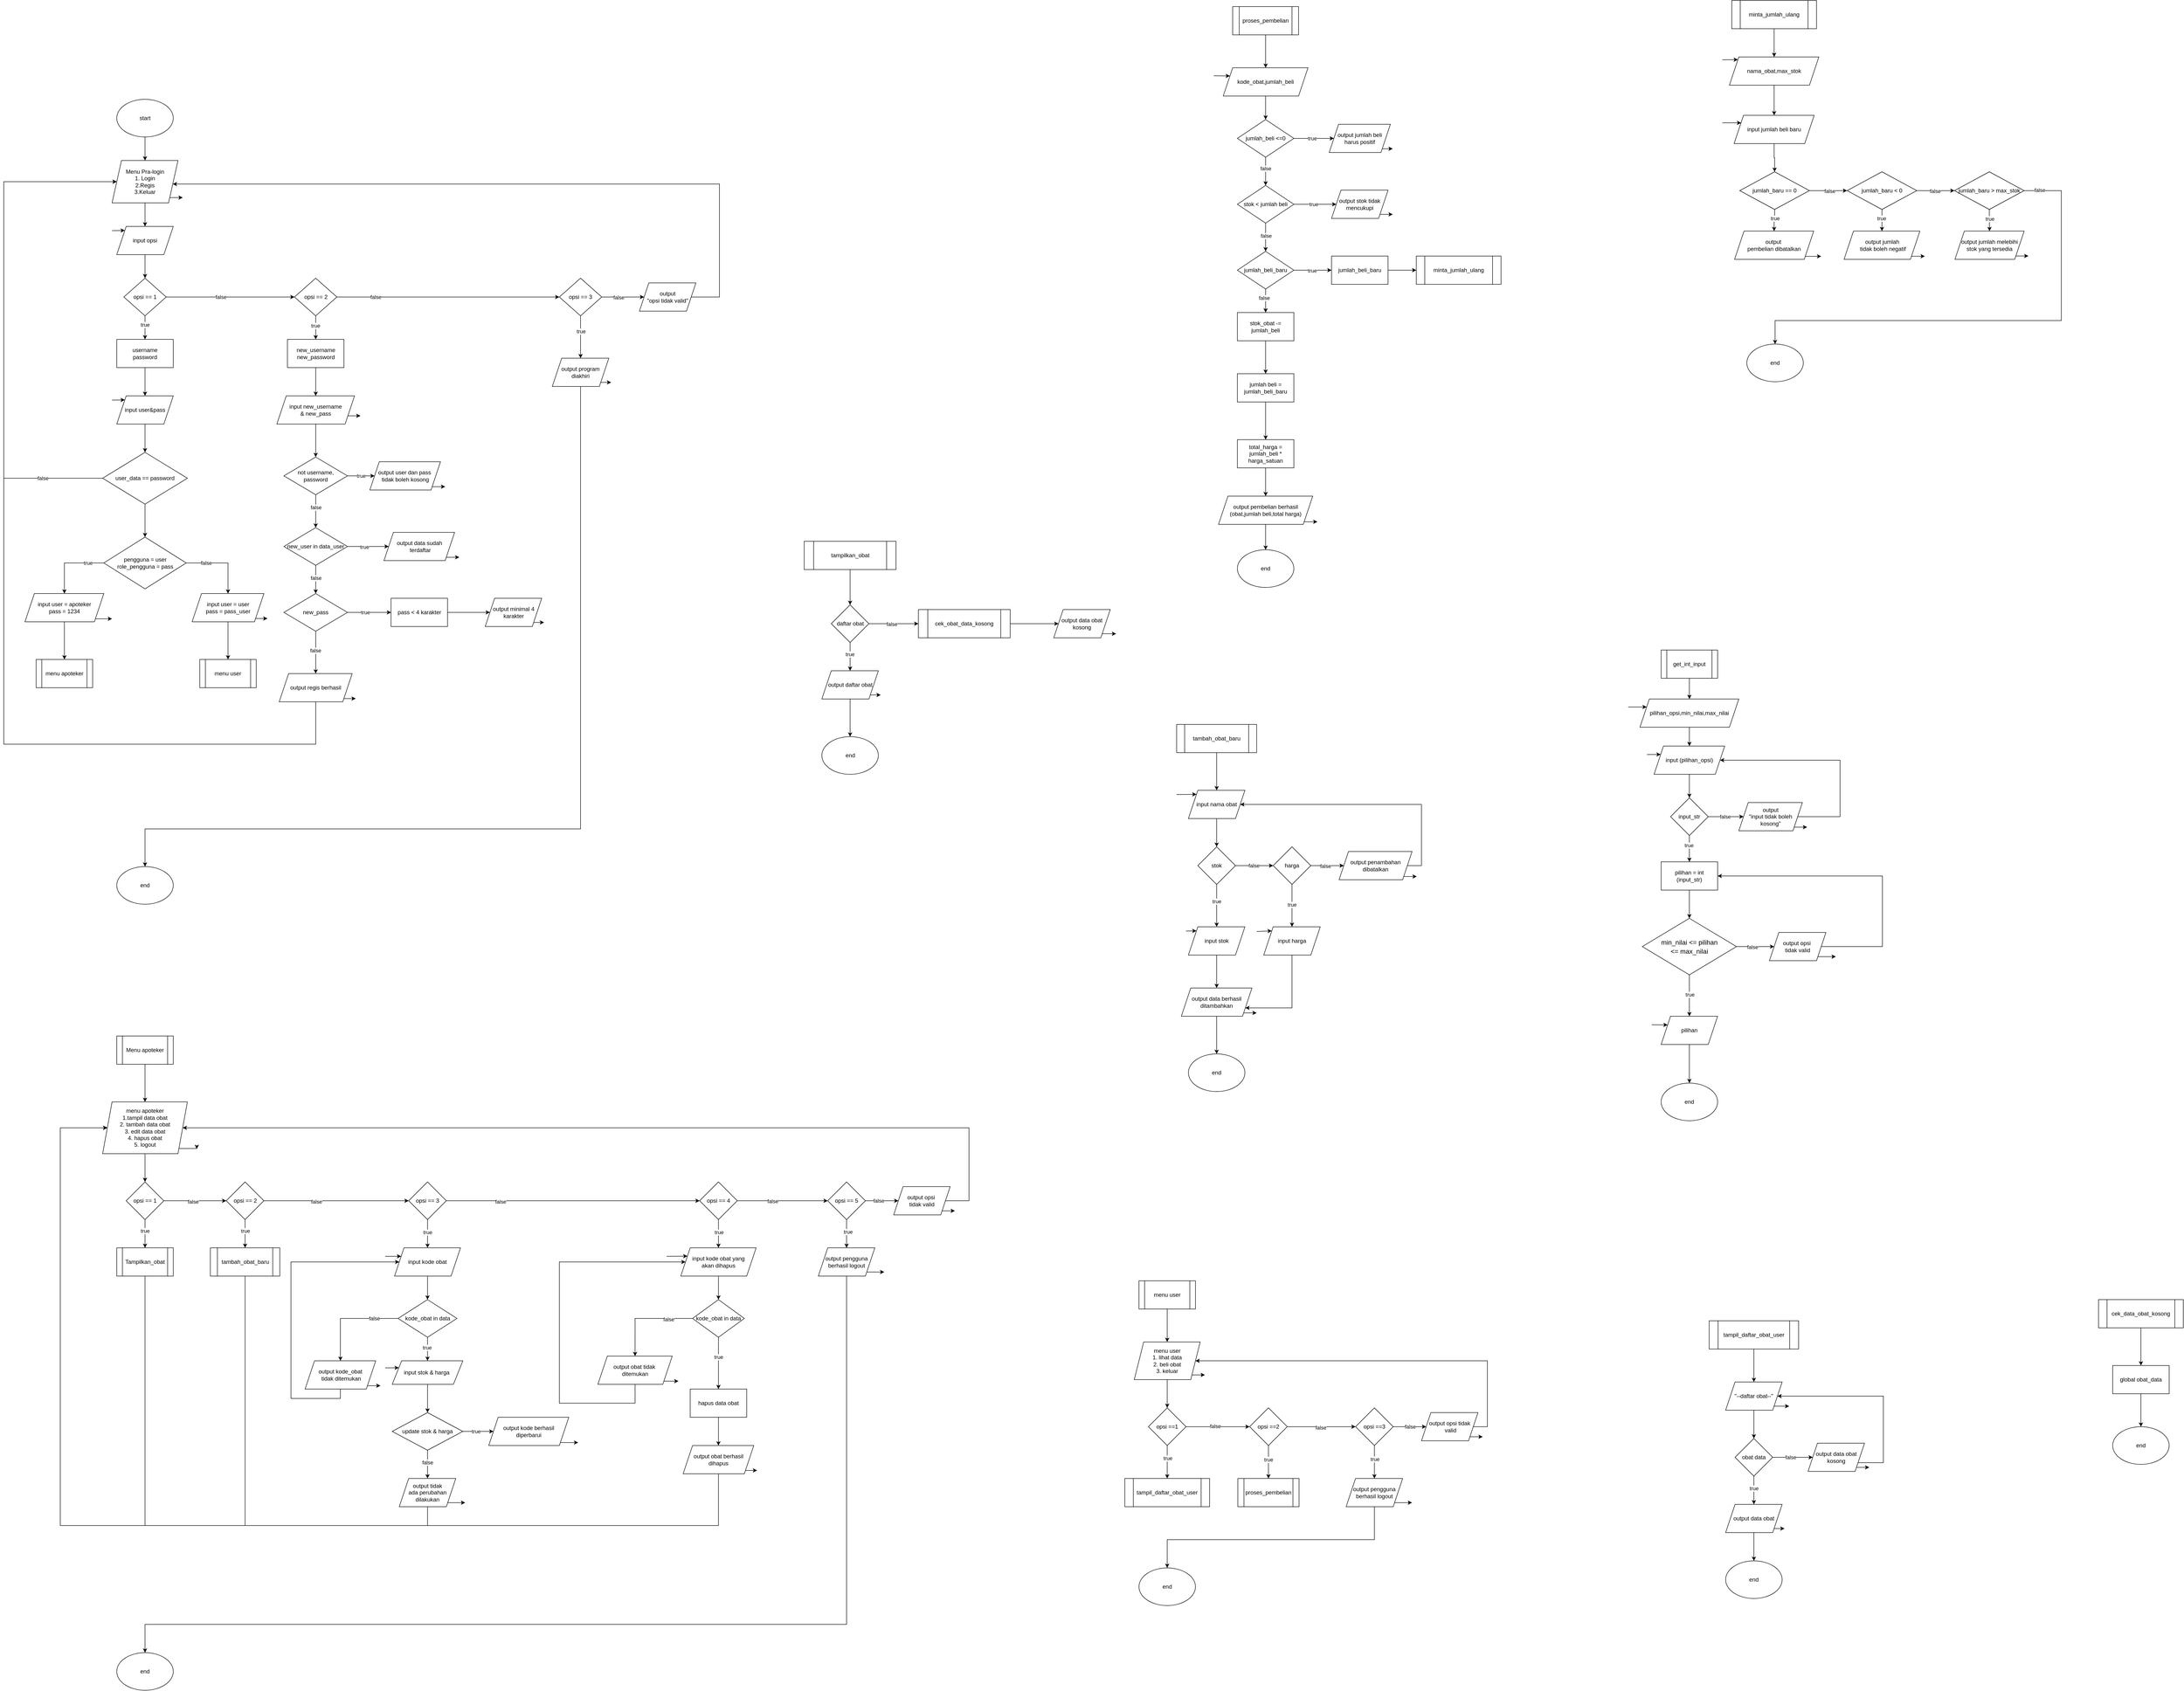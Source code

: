 <mxfile version="28.2.7">
  <diagram name="Halaman-1" id="JnDKs1UsKrLEIu2V2zSq">
    <mxGraphModel dx="9910" dy="4370" grid="0" gridSize="10" guides="1" tooltips="1" connect="1" arrows="1" fold="1" page="0" pageScale="1" pageWidth="827" pageHeight="1169" math="0" shadow="0">
      <root>
        <mxCell id="0" />
        <mxCell id="1" parent="0" />
        <mxCell id="1Rzcqz73caveoxo0MW48-3" value="" style="edgeStyle=orthogonalEdgeStyle;rounded=0;orthogonalLoop=1;jettySize=auto;html=1;" edge="1" parent="1" source="1Rzcqz73caveoxo0MW48-1" target="1Rzcqz73caveoxo0MW48-2">
          <mxGeometry relative="1" as="geometry" />
        </mxCell>
        <mxCell id="1Rzcqz73caveoxo0MW48-1" value="start" style="ellipse;whiteSpace=wrap;html=1;" vertex="1" parent="1">
          <mxGeometry x="340" y="230" width="120" height="80" as="geometry" />
        </mxCell>
        <mxCell id="1Rzcqz73caveoxo0MW48-4" style="edgeStyle=orthogonalEdgeStyle;rounded=0;orthogonalLoop=1;jettySize=auto;html=1;exitX=1;exitY=1;exitDx=0;exitDy=0;" edge="1" parent="1" source="1Rzcqz73caveoxo0MW48-2">
          <mxGeometry relative="1" as="geometry">
            <mxPoint x="480" y="439" as="targetPoint" />
          </mxGeometry>
        </mxCell>
        <mxCell id="1Rzcqz73caveoxo0MW48-6" value="" style="edgeStyle=orthogonalEdgeStyle;rounded=0;orthogonalLoop=1;jettySize=auto;html=1;" edge="1" parent="1" source="1Rzcqz73caveoxo0MW48-2" target="1Rzcqz73caveoxo0MW48-5">
          <mxGeometry relative="1" as="geometry" />
        </mxCell>
        <mxCell id="1Rzcqz73caveoxo0MW48-2" value="Menu Pra-login&lt;div&gt;1. Login&lt;/div&gt;&lt;div&gt;2.Regis&lt;/div&gt;&lt;div&gt;3.Keluar&lt;/div&gt;" style="shape=parallelogram;perimeter=parallelogramPerimeter;whiteSpace=wrap;html=1;fixedSize=1;" vertex="1" parent="1">
          <mxGeometry x="330" y="360" width="140" height="90" as="geometry" />
        </mxCell>
        <mxCell id="1Rzcqz73caveoxo0MW48-9" value="" style="edgeStyle=orthogonalEdgeStyle;rounded=0;orthogonalLoop=1;jettySize=auto;html=1;" edge="1" parent="1" source="1Rzcqz73caveoxo0MW48-5" target="1Rzcqz73caveoxo0MW48-8">
          <mxGeometry relative="1" as="geometry" />
        </mxCell>
        <mxCell id="1Rzcqz73caveoxo0MW48-5" value="input opsi" style="shape=parallelogram;perimeter=parallelogramPerimeter;whiteSpace=wrap;html=1;fixedSize=1;" vertex="1" parent="1">
          <mxGeometry x="340" y="500" width="120" height="60" as="geometry" />
        </mxCell>
        <mxCell id="1Rzcqz73caveoxo0MW48-7" value="" style="endArrow=classic;html=1;rounded=0;entryX=0;entryY=0;entryDx=0;entryDy=0;" edge="1" parent="1" target="1Rzcqz73caveoxo0MW48-5">
          <mxGeometry width="50" height="50" relative="1" as="geometry">
            <mxPoint x="330" y="509" as="sourcePoint" />
            <mxPoint x="350" y="510" as="targetPoint" />
          </mxGeometry>
        </mxCell>
        <mxCell id="1Rzcqz73caveoxo0MW48-11" value="" style="edgeStyle=orthogonalEdgeStyle;rounded=0;orthogonalLoop=1;jettySize=auto;html=1;" edge="1" parent="1" source="1Rzcqz73caveoxo0MW48-8" target="1Rzcqz73caveoxo0MW48-10">
          <mxGeometry relative="1" as="geometry" />
        </mxCell>
        <mxCell id="1Rzcqz73caveoxo0MW48-71" value="true" style="edgeLabel;html=1;align=center;verticalAlign=middle;resizable=0;points=[];" vertex="1" connectable="0" parent="1Rzcqz73caveoxo0MW48-11">
          <mxGeometry x="-0.266" relative="1" as="geometry">
            <mxPoint as="offset" />
          </mxGeometry>
        </mxCell>
        <mxCell id="1Rzcqz73caveoxo0MW48-24" value="" style="edgeStyle=orthogonalEdgeStyle;rounded=0;orthogonalLoop=1;jettySize=auto;html=1;" edge="1" parent="1" source="1Rzcqz73caveoxo0MW48-8" target="1Rzcqz73caveoxo0MW48-23">
          <mxGeometry relative="1" as="geometry" />
        </mxCell>
        <mxCell id="1Rzcqz73caveoxo0MW48-70" value="false" style="edgeLabel;html=1;align=center;verticalAlign=middle;resizable=0;points=[];" vertex="1" connectable="0" parent="1Rzcqz73caveoxo0MW48-24">
          <mxGeometry x="-0.153" relative="1" as="geometry">
            <mxPoint as="offset" />
          </mxGeometry>
        </mxCell>
        <mxCell id="1Rzcqz73caveoxo0MW48-8" value="opsi == 1" style="rhombus;whiteSpace=wrap;html=1;" vertex="1" parent="1">
          <mxGeometry x="355" y="610" width="90" height="80" as="geometry" />
        </mxCell>
        <mxCell id="1Rzcqz73caveoxo0MW48-13" value="" style="edgeStyle=orthogonalEdgeStyle;rounded=0;orthogonalLoop=1;jettySize=auto;html=1;" edge="1" parent="1" source="1Rzcqz73caveoxo0MW48-10" target="1Rzcqz73caveoxo0MW48-12">
          <mxGeometry relative="1" as="geometry" />
        </mxCell>
        <mxCell id="1Rzcqz73caveoxo0MW48-10" value="username&lt;br&gt;password" style="rounded=0;whiteSpace=wrap;html=1;" vertex="1" parent="1">
          <mxGeometry x="340" y="740" width="120" height="60" as="geometry" />
        </mxCell>
        <mxCell id="1Rzcqz73caveoxo0MW48-16" value="" style="edgeStyle=orthogonalEdgeStyle;rounded=0;orthogonalLoop=1;jettySize=auto;html=1;" edge="1" parent="1" source="1Rzcqz73caveoxo0MW48-12" target="1Rzcqz73caveoxo0MW48-15">
          <mxGeometry relative="1" as="geometry" />
        </mxCell>
        <mxCell id="1Rzcqz73caveoxo0MW48-12" value="input user&amp;amp;pass" style="shape=parallelogram;perimeter=parallelogramPerimeter;whiteSpace=wrap;html=1;fixedSize=1;" vertex="1" parent="1">
          <mxGeometry x="340" y="860" width="120" height="60" as="geometry" />
        </mxCell>
        <mxCell id="1Rzcqz73caveoxo0MW48-14" value="" style="endArrow=classic;html=1;rounded=0;entryX=0;entryY=0;entryDx=0;entryDy=0;" edge="1" parent="1" target="1Rzcqz73caveoxo0MW48-12">
          <mxGeometry width="50" height="50" relative="1" as="geometry">
            <mxPoint x="330" y="869" as="sourcePoint" />
            <mxPoint x="350" y="870" as="targetPoint" />
          </mxGeometry>
        </mxCell>
        <mxCell id="1Rzcqz73caveoxo0MW48-20" style="edgeStyle=orthogonalEdgeStyle;rounded=0;orthogonalLoop=1;jettySize=auto;html=1;exitX=0;exitY=0.5;exitDx=0;exitDy=0;entryX=0;entryY=0.5;entryDx=0;entryDy=0;" edge="1" parent="1" source="1Rzcqz73caveoxo0MW48-15" target="1Rzcqz73caveoxo0MW48-2">
          <mxGeometry relative="1" as="geometry">
            <Array as="points">
              <mxPoint x="100" y="1035" />
              <mxPoint x="100" y="405" />
            </Array>
          </mxGeometry>
        </mxCell>
        <mxCell id="1Rzcqz73caveoxo0MW48-22" value="false" style="edgeLabel;html=1;align=center;verticalAlign=middle;resizable=0;points=[];" vertex="1" connectable="0" parent="1Rzcqz73caveoxo0MW48-20">
          <mxGeometry x="-0.765" relative="1" as="geometry">
            <mxPoint as="offset" />
          </mxGeometry>
        </mxCell>
        <mxCell id="1Rzcqz73caveoxo0MW48-85" value="" style="edgeStyle=orthogonalEdgeStyle;rounded=0;orthogonalLoop=1;jettySize=auto;html=1;" edge="1" parent="1" source="1Rzcqz73caveoxo0MW48-15" target="1Rzcqz73caveoxo0MW48-84">
          <mxGeometry relative="1" as="geometry" />
        </mxCell>
        <mxCell id="1Rzcqz73caveoxo0MW48-15" value="user_data == password" style="rhombus;whiteSpace=wrap;html=1;" vertex="1" parent="1">
          <mxGeometry x="310" y="980" width="180" height="110" as="geometry" />
        </mxCell>
        <mxCell id="1Rzcqz73caveoxo0MW48-26" value="" style="edgeStyle=orthogonalEdgeStyle;rounded=0;orthogonalLoop=1;jettySize=auto;html=1;" edge="1" parent="1" source="1Rzcqz73caveoxo0MW48-23" target="1Rzcqz73caveoxo0MW48-25">
          <mxGeometry relative="1" as="geometry" />
        </mxCell>
        <mxCell id="1Rzcqz73caveoxo0MW48-68" value="true" style="edgeLabel;html=1;align=center;verticalAlign=middle;resizable=0;points=[];" vertex="1" connectable="0" parent="1Rzcqz73caveoxo0MW48-26">
          <mxGeometry x="-0.172" y="-1" relative="1" as="geometry">
            <mxPoint as="offset" />
          </mxGeometry>
        </mxCell>
        <mxCell id="1Rzcqz73caveoxo0MW48-63" value="" style="edgeStyle=orthogonalEdgeStyle;rounded=0;orthogonalLoop=1;jettySize=auto;html=1;" edge="1" parent="1" source="1Rzcqz73caveoxo0MW48-23" target="1Rzcqz73caveoxo0MW48-62">
          <mxGeometry relative="1" as="geometry" />
        </mxCell>
        <mxCell id="1Rzcqz73caveoxo0MW48-69" value="false" style="edgeLabel;html=1;align=center;verticalAlign=middle;resizable=0;points=[];" vertex="1" connectable="0" parent="1Rzcqz73caveoxo0MW48-63">
          <mxGeometry x="-0.652" relative="1" as="geometry">
            <mxPoint as="offset" />
          </mxGeometry>
        </mxCell>
        <mxCell id="1Rzcqz73caveoxo0MW48-23" value="opsi == 2" style="rhombus;whiteSpace=wrap;html=1;" vertex="1" parent="1">
          <mxGeometry x="717.5" y="610" width="90" height="80" as="geometry" />
        </mxCell>
        <mxCell id="1Rzcqz73caveoxo0MW48-28" value="" style="edgeStyle=orthogonalEdgeStyle;rounded=0;orthogonalLoop=1;jettySize=auto;html=1;" edge="1" parent="1" source="1Rzcqz73caveoxo0MW48-25" target="1Rzcqz73caveoxo0MW48-27">
          <mxGeometry relative="1" as="geometry" />
        </mxCell>
        <mxCell id="1Rzcqz73caveoxo0MW48-25" value="new_username&lt;br&gt;new_password" style="rounded=0;whiteSpace=wrap;html=1;" vertex="1" parent="1">
          <mxGeometry x="702.5" y="740" width="120" height="60" as="geometry" />
        </mxCell>
        <mxCell id="1Rzcqz73caveoxo0MW48-29" style="edgeStyle=orthogonalEdgeStyle;rounded=0;orthogonalLoop=1;jettySize=auto;html=1;exitX=1;exitY=0.75;exitDx=0;exitDy=0;" edge="1" parent="1" source="1Rzcqz73caveoxo0MW48-27">
          <mxGeometry relative="1" as="geometry">
            <mxPoint x="857.5" y="903.143" as="targetPoint" />
          </mxGeometry>
        </mxCell>
        <mxCell id="1Rzcqz73caveoxo0MW48-31" value="" style="edgeStyle=orthogonalEdgeStyle;rounded=0;orthogonalLoop=1;jettySize=auto;html=1;" edge="1" parent="1" source="1Rzcqz73caveoxo0MW48-27" target="1Rzcqz73caveoxo0MW48-30">
          <mxGeometry relative="1" as="geometry" />
        </mxCell>
        <mxCell id="1Rzcqz73caveoxo0MW48-27" value="input new_username&lt;div&gt;&amp;amp; new_pass&lt;/div&gt;" style="shape=parallelogram;perimeter=parallelogramPerimeter;whiteSpace=wrap;html=1;fixedSize=1;rounded=0;" vertex="1" parent="1">
          <mxGeometry x="680" y="860" width="165" height="60" as="geometry" />
        </mxCell>
        <mxCell id="1Rzcqz73caveoxo0MW48-33" value="" style="edgeStyle=orthogonalEdgeStyle;rounded=0;orthogonalLoop=1;jettySize=auto;html=1;" edge="1" parent="1" source="1Rzcqz73caveoxo0MW48-30" target="1Rzcqz73caveoxo0MW48-32">
          <mxGeometry relative="1" as="geometry" />
        </mxCell>
        <mxCell id="1Rzcqz73caveoxo0MW48-35" value="true" style="edgeLabel;html=1;align=center;verticalAlign=middle;resizable=0;points=[];" vertex="1" connectable="0" parent="1Rzcqz73caveoxo0MW48-33">
          <mxGeometry x="-0.015" relative="1" as="geometry">
            <mxPoint as="offset" />
          </mxGeometry>
        </mxCell>
        <mxCell id="1Rzcqz73caveoxo0MW48-41" value="" style="edgeStyle=orthogonalEdgeStyle;rounded=0;orthogonalLoop=1;jettySize=auto;html=1;" edge="1" parent="1" source="1Rzcqz73caveoxo0MW48-30" target="1Rzcqz73caveoxo0MW48-40">
          <mxGeometry relative="1" as="geometry">
            <Array as="points">
              <mxPoint x="762.5" y="1100" />
              <mxPoint x="762.5" y="1100" />
            </Array>
          </mxGeometry>
        </mxCell>
        <mxCell id="1Rzcqz73caveoxo0MW48-42" value="false" style="edgeLabel;html=1;align=center;verticalAlign=middle;resizable=0;points=[];" vertex="1" connectable="0" parent="1Rzcqz73caveoxo0MW48-41">
          <mxGeometry x="-0.244" relative="1" as="geometry">
            <mxPoint as="offset" />
          </mxGeometry>
        </mxCell>
        <mxCell id="1Rzcqz73caveoxo0MW48-30" value="&amp;nbsp;not username,&amp;nbsp;&lt;div&gt;password&lt;/div&gt;" style="rhombus;whiteSpace=wrap;html=1;" vertex="1" parent="1">
          <mxGeometry x="695" y="990" width="135" height="80" as="geometry" />
        </mxCell>
        <mxCell id="1Rzcqz73caveoxo0MW48-34" style="edgeStyle=orthogonalEdgeStyle;rounded=0;orthogonalLoop=1;jettySize=auto;html=1;exitX=1;exitY=1;exitDx=0;exitDy=0;" edge="1" parent="1" source="1Rzcqz73caveoxo0MW48-32">
          <mxGeometry relative="1" as="geometry">
            <mxPoint x="1037.5" y="1053.143" as="targetPoint" />
          </mxGeometry>
        </mxCell>
        <mxCell id="1Rzcqz73caveoxo0MW48-32" value="output user dan pass&amp;nbsp;&lt;div&gt;tidak boleh kosong&lt;/div&gt;" style="shape=parallelogram;perimeter=parallelogramPerimeter;whiteSpace=wrap;html=1;fixedSize=1;" vertex="1" parent="1">
          <mxGeometry x="877.5" y="1000" width="150" height="60" as="geometry" />
        </mxCell>
        <mxCell id="1Rzcqz73caveoxo0MW48-44" value="" style="edgeStyle=orthogonalEdgeStyle;rounded=0;orthogonalLoop=1;jettySize=auto;html=1;" edge="1" parent="1" source="1Rzcqz73caveoxo0MW48-40" target="1Rzcqz73caveoxo0MW48-43">
          <mxGeometry relative="1" as="geometry" />
        </mxCell>
        <mxCell id="1Rzcqz73caveoxo0MW48-46" value="false" style="edgeLabel;html=1;align=center;verticalAlign=middle;resizable=0;points=[];" vertex="1" connectable="0" parent="1Rzcqz73caveoxo0MW48-44">
          <mxGeometry x="-0.123" relative="1" as="geometry">
            <mxPoint as="offset" />
          </mxGeometry>
        </mxCell>
        <mxCell id="1Rzcqz73caveoxo0MW48-48" value="" style="edgeStyle=orthogonalEdgeStyle;rounded=0;orthogonalLoop=1;jettySize=auto;html=1;" edge="1" parent="1" source="1Rzcqz73caveoxo0MW48-40" target="1Rzcqz73caveoxo0MW48-47">
          <mxGeometry relative="1" as="geometry" />
        </mxCell>
        <mxCell id="1Rzcqz73caveoxo0MW48-49" value="true" style="edgeLabel;html=1;align=center;verticalAlign=middle;resizable=0;points=[];" vertex="1" connectable="0" parent="1Rzcqz73caveoxo0MW48-48">
          <mxGeometry x="-0.192" y="-1" relative="1" as="geometry">
            <mxPoint as="offset" />
          </mxGeometry>
        </mxCell>
        <mxCell id="1Rzcqz73caveoxo0MW48-40" value="new_user in data_user" style="rhombus;whiteSpace=wrap;html=1;" vertex="1" parent="1">
          <mxGeometry x="695" y="1140" width="135" height="80" as="geometry" />
        </mxCell>
        <mxCell id="1Rzcqz73caveoxo0MW48-53" value="" style="edgeStyle=orthogonalEdgeStyle;rounded=0;orthogonalLoop=1;jettySize=auto;html=1;" edge="1" parent="1" source="1Rzcqz73caveoxo0MW48-43" target="1Rzcqz73caveoxo0MW48-52">
          <mxGeometry relative="1" as="geometry" />
        </mxCell>
        <mxCell id="1Rzcqz73caveoxo0MW48-61" value="true" style="edgeLabel;html=1;align=center;verticalAlign=middle;resizable=0;points=[];" vertex="1" connectable="0" parent="1Rzcqz73caveoxo0MW48-53">
          <mxGeometry x="-0.176" relative="1" as="geometry">
            <mxPoint as="offset" />
          </mxGeometry>
        </mxCell>
        <mxCell id="1Rzcqz73caveoxo0MW48-58" value="" style="edgeStyle=orthogonalEdgeStyle;rounded=0;orthogonalLoop=1;jettySize=auto;html=1;" edge="1" parent="1" source="1Rzcqz73caveoxo0MW48-43" target="1Rzcqz73caveoxo0MW48-57">
          <mxGeometry relative="1" as="geometry" />
        </mxCell>
        <mxCell id="1Rzcqz73caveoxo0MW48-60" value="false" style="edgeLabel;html=1;align=center;verticalAlign=middle;resizable=0;points=[];" vertex="1" connectable="0" parent="1Rzcqz73caveoxo0MW48-58">
          <mxGeometry x="-0.092" y="-1" relative="1" as="geometry">
            <mxPoint as="offset" />
          </mxGeometry>
        </mxCell>
        <mxCell id="1Rzcqz73caveoxo0MW48-43" value="new_pass" style="rhombus;whiteSpace=wrap;html=1;" vertex="1" parent="1">
          <mxGeometry x="695" y="1280" width="135" height="80" as="geometry" />
        </mxCell>
        <mxCell id="1Rzcqz73caveoxo0MW48-50" style="edgeStyle=orthogonalEdgeStyle;rounded=0;orthogonalLoop=1;jettySize=auto;html=1;exitX=1;exitY=1;exitDx=0;exitDy=0;" edge="1" parent="1" source="1Rzcqz73caveoxo0MW48-47">
          <mxGeometry relative="1" as="geometry">
            <mxPoint x="1067.5" y="1203.158" as="targetPoint" />
          </mxGeometry>
        </mxCell>
        <mxCell id="1Rzcqz73caveoxo0MW48-47" value="output data sudah&lt;div&gt;&amp;nbsp;terdaftar&lt;/div&gt;" style="shape=parallelogram;perimeter=parallelogramPerimeter;whiteSpace=wrap;html=1;fixedSize=1;" vertex="1" parent="1">
          <mxGeometry x="907.5" y="1150" width="150" height="60" as="geometry" />
        </mxCell>
        <mxCell id="1Rzcqz73caveoxo0MW48-55" value="" style="edgeStyle=orthogonalEdgeStyle;rounded=0;orthogonalLoop=1;jettySize=auto;html=1;" edge="1" parent="1" source="1Rzcqz73caveoxo0MW48-52" target="1Rzcqz73caveoxo0MW48-54">
          <mxGeometry relative="1" as="geometry" />
        </mxCell>
        <mxCell id="1Rzcqz73caveoxo0MW48-52" value="pass &amp;lt; 4 karakter" style="rounded=0;whiteSpace=wrap;html=1;" vertex="1" parent="1">
          <mxGeometry x="922.5" y="1290" width="120" height="60" as="geometry" />
        </mxCell>
        <mxCell id="1Rzcqz73caveoxo0MW48-56" style="edgeStyle=orthogonalEdgeStyle;rounded=0;orthogonalLoop=1;jettySize=auto;html=1;exitX=1;exitY=1;exitDx=0;exitDy=0;" edge="1" parent="1" source="1Rzcqz73caveoxo0MW48-54">
          <mxGeometry relative="1" as="geometry">
            <mxPoint x="1247.5" y="1341.739" as="targetPoint" />
          </mxGeometry>
        </mxCell>
        <mxCell id="1Rzcqz73caveoxo0MW48-54" value="output minimal 4 karakter" style="shape=parallelogram;perimeter=parallelogramPerimeter;whiteSpace=wrap;html=1;fixedSize=1;rounded=0;" vertex="1" parent="1">
          <mxGeometry x="1122.5" y="1290" width="120" height="60" as="geometry" />
        </mxCell>
        <mxCell id="1Rzcqz73caveoxo0MW48-59" style="edgeStyle=orthogonalEdgeStyle;rounded=0;orthogonalLoop=1;jettySize=auto;html=1;exitX=1;exitY=1;exitDx=0;exitDy=0;" edge="1" parent="1" source="1Rzcqz73caveoxo0MW48-57">
          <mxGeometry relative="1" as="geometry">
            <mxPoint x="847.5" y="1503.478" as="targetPoint" />
          </mxGeometry>
        </mxCell>
        <mxCell id="1Rzcqz73caveoxo0MW48-98" style="edgeStyle=orthogonalEdgeStyle;rounded=0;orthogonalLoop=1;jettySize=auto;html=1;exitX=0.5;exitY=1;exitDx=0;exitDy=0;entryX=0;entryY=0.5;entryDx=0;entryDy=0;" edge="1" parent="1" source="1Rzcqz73caveoxo0MW48-57" target="1Rzcqz73caveoxo0MW48-2">
          <mxGeometry relative="1" as="geometry">
            <Array as="points">
              <mxPoint x="762" y="1600" />
              <mxPoint x="100" y="1600" />
              <mxPoint x="100" y="405" />
            </Array>
          </mxGeometry>
        </mxCell>
        <mxCell id="1Rzcqz73caveoxo0MW48-57" value="output regis berhasil" style="shape=parallelogram;perimeter=parallelogramPerimeter;whiteSpace=wrap;html=1;fixedSize=1;" vertex="1" parent="1">
          <mxGeometry x="685" y="1450" width="155" height="60" as="geometry" />
        </mxCell>
        <mxCell id="1Rzcqz73caveoxo0MW48-65" value="" style="edgeStyle=orthogonalEdgeStyle;rounded=0;orthogonalLoop=1;jettySize=auto;html=1;" edge="1" parent="1" source="1Rzcqz73caveoxo0MW48-62" target="1Rzcqz73caveoxo0MW48-64">
          <mxGeometry relative="1" as="geometry" />
        </mxCell>
        <mxCell id="1Rzcqz73caveoxo0MW48-67" value="true" style="edgeLabel;html=1;align=center;verticalAlign=middle;resizable=0;points=[];" vertex="1" connectable="0" parent="1Rzcqz73caveoxo0MW48-65">
          <mxGeometry x="-0.262" y="1" relative="1" as="geometry">
            <mxPoint as="offset" />
          </mxGeometry>
        </mxCell>
        <mxCell id="1Rzcqz73caveoxo0MW48-74" style="edgeStyle=orthogonalEdgeStyle;rounded=0;orthogonalLoop=1;jettySize=auto;html=1;exitX=1;exitY=0.5;exitDx=0;exitDy=0;entryX=0;entryY=0.5;entryDx=0;entryDy=0;" edge="1" parent="1" source="1Rzcqz73caveoxo0MW48-62" target="1Rzcqz73caveoxo0MW48-73">
          <mxGeometry relative="1" as="geometry" />
        </mxCell>
        <mxCell id="1Rzcqz73caveoxo0MW48-76" value="false" style="edgeLabel;html=1;align=center;verticalAlign=middle;resizable=0;points=[];" vertex="1" connectable="0" parent="1Rzcqz73caveoxo0MW48-74">
          <mxGeometry x="-0.207" y="-1" relative="1" as="geometry">
            <mxPoint as="offset" />
          </mxGeometry>
        </mxCell>
        <mxCell id="1Rzcqz73caveoxo0MW48-62" value="opsi == 3" style="rhombus;whiteSpace=wrap;html=1;" vertex="1" parent="1">
          <mxGeometry x="1280" y="610" width="90" height="80" as="geometry" />
        </mxCell>
        <mxCell id="1Rzcqz73caveoxo0MW48-66" style="edgeStyle=orthogonalEdgeStyle;rounded=0;orthogonalLoop=1;jettySize=auto;html=1;exitX=1;exitY=1;exitDx=0;exitDy=0;" edge="1" parent="1" source="1Rzcqz73caveoxo0MW48-64">
          <mxGeometry relative="1" as="geometry">
            <mxPoint x="1390" y="831.667" as="targetPoint" />
          </mxGeometry>
        </mxCell>
        <mxCell id="1Rzcqz73caveoxo0MW48-77" style="edgeStyle=orthogonalEdgeStyle;rounded=0;orthogonalLoop=1;jettySize=auto;html=1;exitX=0.5;exitY=1;exitDx=0;exitDy=0;" edge="1" parent="1" source="1Rzcqz73caveoxo0MW48-64" target="1Rzcqz73caveoxo0MW48-78">
          <mxGeometry relative="1" as="geometry">
            <mxPoint x="1326" y="1732.667" as="targetPoint" />
            <Array as="points">
              <mxPoint x="1325" y="1780" />
              <mxPoint x="400" y="1780" />
            </Array>
          </mxGeometry>
        </mxCell>
        <mxCell id="1Rzcqz73caveoxo0MW48-64" value="output program diakhiri" style="shape=parallelogram;perimeter=parallelogramPerimeter;whiteSpace=wrap;html=1;fixedSize=1;" vertex="1" parent="1">
          <mxGeometry x="1265" y="780" width="120" height="60" as="geometry" />
        </mxCell>
        <mxCell id="1Rzcqz73caveoxo0MW48-75" style="edgeStyle=orthogonalEdgeStyle;rounded=0;orthogonalLoop=1;jettySize=auto;html=1;exitX=1;exitY=0.5;exitDx=0;exitDy=0;" edge="1" parent="1" source="1Rzcqz73caveoxo0MW48-73" target="1Rzcqz73caveoxo0MW48-2">
          <mxGeometry relative="1" as="geometry">
            <mxPoint x="550" y="400" as="targetPoint" />
            <Array as="points">
              <mxPoint x="1620" y="650" />
              <mxPoint x="1620" y="410" />
            </Array>
          </mxGeometry>
        </mxCell>
        <mxCell id="1Rzcqz73caveoxo0MW48-73" value="output&lt;br&gt;&quot;opsi tidak valid&quot;" style="shape=parallelogram;perimeter=parallelogramPerimeter;whiteSpace=wrap;html=1;fixedSize=1;" vertex="1" parent="1">
          <mxGeometry x="1450" y="620" width="120" height="60" as="geometry" />
        </mxCell>
        <mxCell id="1Rzcqz73caveoxo0MW48-78" value="end" style="ellipse;whiteSpace=wrap;html=1;" vertex="1" parent="1">
          <mxGeometry x="340" y="1859.997" width="120" height="80" as="geometry" />
        </mxCell>
        <mxCell id="1Rzcqz73caveoxo0MW48-88" style="edgeStyle=orthogonalEdgeStyle;rounded=0;orthogonalLoop=1;jettySize=auto;html=1;exitX=0;exitY=0.5;exitDx=0;exitDy=0;entryX=0.5;entryY=0;entryDx=0;entryDy=0;" edge="1" parent="1" source="1Rzcqz73caveoxo0MW48-84" target="1Rzcqz73caveoxo0MW48-86">
          <mxGeometry relative="1" as="geometry" />
        </mxCell>
        <mxCell id="1Rzcqz73caveoxo0MW48-96" value="true" style="edgeLabel;html=1;align=center;verticalAlign=middle;resizable=0;points=[];" vertex="1" connectable="0" parent="1Rzcqz73caveoxo0MW48-88">
          <mxGeometry x="-0.542" relative="1" as="geometry">
            <mxPoint as="offset" />
          </mxGeometry>
        </mxCell>
        <mxCell id="1Rzcqz73caveoxo0MW48-89" style="edgeStyle=orthogonalEdgeStyle;rounded=0;orthogonalLoop=1;jettySize=auto;html=1;exitX=1;exitY=0.5;exitDx=0;exitDy=0;" edge="1" parent="1" source="1Rzcqz73caveoxo0MW48-84" target="1Rzcqz73caveoxo0MW48-87">
          <mxGeometry relative="1" as="geometry" />
        </mxCell>
        <mxCell id="1Rzcqz73caveoxo0MW48-97" value="false" style="edgeLabel;html=1;align=center;verticalAlign=middle;resizable=0;points=[];" vertex="1" connectable="0" parent="1Rzcqz73caveoxo0MW48-89">
          <mxGeometry x="-0.456" relative="1" as="geometry">
            <mxPoint as="offset" />
          </mxGeometry>
        </mxCell>
        <mxCell id="1Rzcqz73caveoxo0MW48-84" value="pengguna = user&lt;div&gt;role_pengguna = pass&lt;/div&gt;" style="rhombus;whiteSpace=wrap;html=1;" vertex="1" parent="1">
          <mxGeometry x="312.5" y="1160" width="175" height="110" as="geometry" />
        </mxCell>
        <mxCell id="1Rzcqz73caveoxo0MW48-92" value="" style="edgeStyle=orthogonalEdgeStyle;rounded=0;orthogonalLoop=1;jettySize=auto;html=1;" edge="1" parent="1" source="1Rzcqz73caveoxo0MW48-86" target="1Rzcqz73caveoxo0MW48-90">
          <mxGeometry relative="1" as="geometry" />
        </mxCell>
        <mxCell id="1Rzcqz73caveoxo0MW48-94" style="edgeStyle=orthogonalEdgeStyle;rounded=0;orthogonalLoop=1;jettySize=auto;html=1;exitX=1;exitY=1;exitDx=0;exitDy=0;" edge="1" parent="1" source="1Rzcqz73caveoxo0MW48-86">
          <mxGeometry relative="1" as="geometry">
            <mxPoint x="330" y="1334.091" as="targetPoint" />
          </mxGeometry>
        </mxCell>
        <mxCell id="1Rzcqz73caveoxo0MW48-86" value="input user = apoteker&lt;div&gt;pass = 1234&lt;/div&gt;" style="shape=parallelogram;perimeter=parallelogramPerimeter;whiteSpace=wrap;html=1;fixedSize=1;" vertex="1" parent="1">
          <mxGeometry x="145" y="1280" width="167.5" height="60" as="geometry" />
        </mxCell>
        <mxCell id="1Rzcqz73caveoxo0MW48-93" value="" style="edgeStyle=orthogonalEdgeStyle;rounded=0;orthogonalLoop=1;jettySize=auto;html=1;" edge="1" parent="1" source="1Rzcqz73caveoxo0MW48-87" target="1Rzcqz73caveoxo0MW48-91">
          <mxGeometry relative="1" as="geometry" />
        </mxCell>
        <mxCell id="1Rzcqz73caveoxo0MW48-95" style="edgeStyle=orthogonalEdgeStyle;rounded=0;orthogonalLoop=1;jettySize=auto;html=1;exitX=1;exitY=1;exitDx=0;exitDy=0;" edge="1" parent="1" source="1Rzcqz73caveoxo0MW48-87">
          <mxGeometry relative="1" as="geometry">
            <mxPoint x="660" y="1332.273" as="targetPoint" />
          </mxGeometry>
        </mxCell>
        <mxCell id="1Rzcqz73caveoxo0MW48-87" value="input user = user&lt;div&gt;pass = pass_user&lt;/div&gt;" style="shape=parallelogram;perimeter=parallelogramPerimeter;whiteSpace=wrap;html=1;fixedSize=1;" vertex="1" parent="1">
          <mxGeometry x="500" y="1280" width="152.5" height="60" as="geometry" />
        </mxCell>
        <mxCell id="1Rzcqz73caveoxo0MW48-90" value="menu apoteker" style="shape=process;whiteSpace=wrap;html=1;backgroundOutline=1;" vertex="1" parent="1">
          <mxGeometry x="168.75" y="1420" width="120" height="60" as="geometry" />
        </mxCell>
        <mxCell id="1Rzcqz73caveoxo0MW48-91" value="menu user" style="shape=process;whiteSpace=wrap;html=1;backgroundOutline=1;" vertex="1" parent="1">
          <mxGeometry x="516.25" y="1420" width="120" height="60" as="geometry" />
        </mxCell>
        <mxCell id="1Rzcqz73caveoxo0MW48-101" value="" style="edgeStyle=orthogonalEdgeStyle;rounded=0;orthogonalLoop=1;jettySize=auto;html=1;" edge="1" parent="1" source="1Rzcqz73caveoxo0MW48-99" target="1Rzcqz73caveoxo0MW48-100">
          <mxGeometry relative="1" as="geometry" />
        </mxCell>
        <mxCell id="1Rzcqz73caveoxo0MW48-99" value="Menu apoteker" style="shape=process;whiteSpace=wrap;html=1;backgroundOutline=1;" vertex="1" parent="1">
          <mxGeometry x="340" y="2220" width="120" height="60" as="geometry" />
        </mxCell>
        <mxCell id="1Rzcqz73caveoxo0MW48-103" value="" style="edgeStyle=orthogonalEdgeStyle;rounded=0;orthogonalLoop=1;jettySize=auto;html=1;" edge="1" parent="1" source="1Rzcqz73caveoxo0MW48-100" target="1Rzcqz73caveoxo0MW48-102">
          <mxGeometry relative="1" as="geometry" />
        </mxCell>
        <mxCell id="1Rzcqz73caveoxo0MW48-181" style="edgeStyle=orthogonalEdgeStyle;rounded=0;orthogonalLoop=1;jettySize=auto;html=1;exitX=1;exitY=1;exitDx=0;exitDy=0;" edge="1" parent="1" source="1Rzcqz73caveoxo0MW48-100">
          <mxGeometry relative="1" as="geometry">
            <mxPoint x="510" y="2460" as="targetPoint" />
          </mxGeometry>
        </mxCell>
        <mxCell id="1Rzcqz73caveoxo0MW48-100" value="menu apoteker&lt;br&gt;1.tampil data obat&lt;div&gt;2. tambah data obat&lt;/div&gt;&lt;div&gt;3. edit data obat&lt;/div&gt;&lt;div&gt;4. hapus obat&lt;/div&gt;&lt;div&gt;5. logout&lt;/div&gt;" style="shape=parallelogram;perimeter=parallelogramPerimeter;whiteSpace=wrap;html=1;fixedSize=1;" vertex="1" parent="1">
          <mxGeometry x="310" y="2360" width="180" height="110" as="geometry" />
        </mxCell>
        <mxCell id="1Rzcqz73caveoxo0MW48-105" value="" style="edgeStyle=orthogonalEdgeStyle;rounded=0;orthogonalLoop=1;jettySize=auto;html=1;" edge="1" parent="1" source="1Rzcqz73caveoxo0MW48-102" target="1Rzcqz73caveoxo0MW48-104">
          <mxGeometry relative="1" as="geometry" />
        </mxCell>
        <mxCell id="1Rzcqz73caveoxo0MW48-166" value="true" style="edgeLabel;html=1;align=center;verticalAlign=middle;resizable=0;points=[];" vertex="1" connectable="0" parent="1Rzcqz73caveoxo0MW48-105">
          <mxGeometry x="-0.194" relative="1" as="geometry">
            <mxPoint as="offset" />
          </mxGeometry>
        </mxCell>
        <mxCell id="1Rzcqz73caveoxo0MW48-107" value="" style="edgeStyle=orthogonalEdgeStyle;rounded=0;orthogonalLoop=1;jettySize=auto;html=1;" edge="1" parent="1" source="1Rzcqz73caveoxo0MW48-102" target="1Rzcqz73caveoxo0MW48-106">
          <mxGeometry relative="1" as="geometry" />
        </mxCell>
        <mxCell id="1Rzcqz73caveoxo0MW48-167" value="false" style="edgeLabel;html=1;align=center;verticalAlign=middle;resizable=0;points=[];" vertex="1" connectable="0" parent="1Rzcqz73caveoxo0MW48-107">
          <mxGeometry x="-0.068" y="-2" relative="1" as="geometry">
            <mxPoint as="offset" />
          </mxGeometry>
        </mxCell>
        <mxCell id="1Rzcqz73caveoxo0MW48-102" value="opsi == 1" style="rhombus;whiteSpace=wrap;html=1;" vertex="1" parent="1">
          <mxGeometry x="360" y="2530" width="80" height="80" as="geometry" />
        </mxCell>
        <mxCell id="1Rzcqz73caveoxo0MW48-139" style="edgeStyle=orthogonalEdgeStyle;rounded=0;orthogonalLoop=1;jettySize=auto;html=1;exitX=0.5;exitY=1;exitDx=0;exitDy=0;entryX=0;entryY=0.5;entryDx=0;entryDy=0;" edge="1" parent="1" source="1Rzcqz73caveoxo0MW48-104" target="1Rzcqz73caveoxo0MW48-100">
          <mxGeometry relative="1" as="geometry">
            <Array as="points">
              <mxPoint x="400" y="3260" />
              <mxPoint x="220" y="3260" />
              <mxPoint x="220" y="2415" />
            </Array>
          </mxGeometry>
        </mxCell>
        <mxCell id="1Rzcqz73caveoxo0MW48-104" value="Tampilkan_obat" style="shape=process;whiteSpace=wrap;html=1;backgroundOutline=1;" vertex="1" parent="1">
          <mxGeometry x="340" y="2670" width="120" height="60" as="geometry" />
        </mxCell>
        <mxCell id="1Rzcqz73caveoxo0MW48-109" value="" style="edgeStyle=orthogonalEdgeStyle;rounded=0;orthogonalLoop=1;jettySize=auto;html=1;" edge="1" parent="1" source="1Rzcqz73caveoxo0MW48-106" target="1Rzcqz73caveoxo0MW48-108">
          <mxGeometry relative="1" as="geometry" />
        </mxCell>
        <mxCell id="1Rzcqz73caveoxo0MW48-170" value="true" style="edgeLabel;html=1;align=center;verticalAlign=middle;resizable=0;points=[];" vertex="1" connectable="0" parent="1Rzcqz73caveoxo0MW48-109">
          <mxGeometry x="-0.193" relative="1" as="geometry">
            <mxPoint as="offset" />
          </mxGeometry>
        </mxCell>
        <mxCell id="1Rzcqz73caveoxo0MW48-111" value="" style="edgeStyle=orthogonalEdgeStyle;rounded=0;orthogonalLoop=1;jettySize=auto;html=1;exitX=1;exitY=0.5;exitDx=0;exitDy=0;" edge="1" parent="1" source="1Rzcqz73caveoxo0MW48-106" target="1Rzcqz73caveoxo0MW48-110">
          <mxGeometry relative="1" as="geometry">
            <mxPoint x="702.5" y="2570" as="sourcePoint" />
          </mxGeometry>
        </mxCell>
        <mxCell id="1Rzcqz73caveoxo0MW48-168" value="false" style="edgeLabel;html=1;align=center;verticalAlign=middle;resizable=0;points=[];" vertex="1" connectable="0" parent="1Rzcqz73caveoxo0MW48-111">
          <mxGeometry x="-0.275" y="-2" relative="1" as="geometry">
            <mxPoint as="offset" />
          </mxGeometry>
        </mxCell>
        <mxCell id="1Rzcqz73caveoxo0MW48-106" value="opsi == 2" style="rhombus;whiteSpace=wrap;html=1;" vertex="1" parent="1">
          <mxGeometry x="572.5" y="2530" width="80" height="80" as="geometry" />
        </mxCell>
        <mxCell id="1Rzcqz73caveoxo0MW48-138" style="edgeStyle=orthogonalEdgeStyle;rounded=0;orthogonalLoop=1;jettySize=auto;html=1;exitX=0.5;exitY=1;exitDx=0;exitDy=0;entryX=0;entryY=0.5;entryDx=0;entryDy=0;" edge="1" parent="1" source="1Rzcqz73caveoxo0MW48-108" target="1Rzcqz73caveoxo0MW48-100">
          <mxGeometry relative="1" as="geometry">
            <Array as="points">
              <mxPoint x="613" y="3260" />
              <mxPoint x="220" y="3260" />
              <mxPoint x="220" y="2415" />
            </Array>
          </mxGeometry>
        </mxCell>
        <mxCell id="1Rzcqz73caveoxo0MW48-108" value="tambah_obat_baru" style="shape=process;whiteSpace=wrap;html=1;backgroundOutline=1;" vertex="1" parent="1">
          <mxGeometry x="538.75" y="2670" width="147.5" height="60" as="geometry" />
        </mxCell>
        <mxCell id="1Rzcqz73caveoxo0MW48-113" value="" style="edgeStyle=orthogonalEdgeStyle;rounded=0;orthogonalLoop=1;jettySize=auto;html=1;" edge="1" parent="1" source="1Rzcqz73caveoxo0MW48-110" target="1Rzcqz73caveoxo0MW48-112">
          <mxGeometry relative="1" as="geometry" />
        </mxCell>
        <mxCell id="1Rzcqz73caveoxo0MW48-171" value="true" style="edgeLabel;html=1;align=center;verticalAlign=middle;resizable=0;points=[];" vertex="1" connectable="0" parent="1Rzcqz73caveoxo0MW48-113">
          <mxGeometry x="-0.12" relative="1" as="geometry">
            <mxPoint as="offset" />
          </mxGeometry>
        </mxCell>
        <mxCell id="1Rzcqz73caveoxo0MW48-142" value="" style="edgeStyle=orthogonalEdgeStyle;rounded=0;orthogonalLoop=1;jettySize=auto;html=1;" edge="1" parent="1" source="1Rzcqz73caveoxo0MW48-110" target="1Rzcqz73caveoxo0MW48-141">
          <mxGeometry relative="1" as="geometry" />
        </mxCell>
        <mxCell id="1Rzcqz73caveoxo0MW48-169" value="false" style="edgeLabel;html=1;align=center;verticalAlign=middle;resizable=0;points=[];" vertex="1" connectable="0" parent="1Rzcqz73caveoxo0MW48-142">
          <mxGeometry x="-0.572" y="-2" relative="1" as="geometry">
            <mxPoint as="offset" />
          </mxGeometry>
        </mxCell>
        <mxCell id="1Rzcqz73caveoxo0MW48-110" value="opsi == 3" style="rhombus;whiteSpace=wrap;html=1;" vertex="1" parent="1">
          <mxGeometry x="960" y="2530" width="80" height="80" as="geometry" />
        </mxCell>
        <mxCell id="1Rzcqz73caveoxo0MW48-116" value="" style="edgeStyle=orthogonalEdgeStyle;rounded=0;orthogonalLoop=1;jettySize=auto;html=1;" edge="1" parent="1" source="1Rzcqz73caveoxo0MW48-112" target="1Rzcqz73caveoxo0MW48-115">
          <mxGeometry relative="1" as="geometry" />
        </mxCell>
        <mxCell id="1Rzcqz73caveoxo0MW48-112" value="input kode obat" style="shape=parallelogram;perimeter=parallelogramPerimeter;whiteSpace=wrap;html=1;fixedSize=1;" vertex="1" parent="1">
          <mxGeometry x="930" y="2670" width="140" height="60" as="geometry" />
        </mxCell>
        <mxCell id="1Rzcqz73caveoxo0MW48-114" value="" style="endArrow=classic;html=1;rounded=0;entryX=0;entryY=0.25;entryDx=0;entryDy=0;" edge="1" parent="1" target="1Rzcqz73caveoxo0MW48-112">
          <mxGeometry width="50" height="50" relative="1" as="geometry">
            <mxPoint x="910" y="2688" as="sourcePoint" />
            <mxPoint x="940" y="2680" as="targetPoint" />
          </mxGeometry>
        </mxCell>
        <mxCell id="1Rzcqz73caveoxo0MW48-119" value="" style="edgeStyle=orthogonalEdgeStyle;rounded=0;orthogonalLoop=1;jettySize=auto;html=1;" edge="1" parent="1" source="1Rzcqz73caveoxo0MW48-115" target="1Rzcqz73caveoxo0MW48-117">
          <mxGeometry relative="1" as="geometry" />
        </mxCell>
        <mxCell id="1Rzcqz73caveoxo0MW48-173" value="true" style="edgeLabel;html=1;align=center;verticalAlign=middle;resizable=0;points=[];" vertex="1" connectable="0" parent="1Rzcqz73caveoxo0MW48-119">
          <mxGeometry x="-0.147" y="-1" relative="1" as="geometry">
            <mxPoint as="offset" />
          </mxGeometry>
        </mxCell>
        <mxCell id="1Rzcqz73caveoxo0MW48-132" style="edgeStyle=orthogonalEdgeStyle;rounded=0;orthogonalLoop=1;jettySize=auto;html=1;exitX=0;exitY=0.5;exitDx=0;exitDy=0;" edge="1" parent="1" source="1Rzcqz73caveoxo0MW48-115" target="1Rzcqz73caveoxo0MW48-133">
          <mxGeometry relative="1" as="geometry">
            <mxPoint x="770.0" y="2940.0" as="targetPoint" />
          </mxGeometry>
        </mxCell>
        <mxCell id="1Rzcqz73caveoxo0MW48-172" value="false" style="edgeLabel;html=1;align=center;verticalAlign=middle;resizable=0;points=[];" vertex="1" connectable="0" parent="1Rzcqz73caveoxo0MW48-132">
          <mxGeometry x="-0.531" relative="1" as="geometry">
            <mxPoint x="-1" as="offset" />
          </mxGeometry>
        </mxCell>
        <mxCell id="1Rzcqz73caveoxo0MW48-115" value="kode_obat in data" style="rhombus;whiteSpace=wrap;html=1;" vertex="1" parent="1">
          <mxGeometry x="937.5" y="2780" width="125" height="80" as="geometry" />
        </mxCell>
        <mxCell id="1Rzcqz73caveoxo0MW48-121" value="" style="edgeStyle=orthogonalEdgeStyle;rounded=0;orthogonalLoop=1;jettySize=auto;html=1;" edge="1" parent="1" source="1Rzcqz73caveoxo0MW48-117" target="1Rzcqz73caveoxo0MW48-120">
          <mxGeometry relative="1" as="geometry" />
        </mxCell>
        <mxCell id="1Rzcqz73caveoxo0MW48-117" value="input stok &amp;amp; harga&amp;nbsp;" style="shape=parallelogram;perimeter=parallelogramPerimeter;whiteSpace=wrap;html=1;fixedSize=1;" vertex="1" parent="1">
          <mxGeometry x="925" y="2910" width="150" height="50" as="geometry" />
        </mxCell>
        <mxCell id="1Rzcqz73caveoxo0MW48-118" value="" style="endArrow=classic;html=1;rounded=0;entryX=0;entryY=0.25;entryDx=0;entryDy=0;" edge="1" parent="1" target="1Rzcqz73caveoxo0MW48-117">
          <mxGeometry width="50" height="50" relative="1" as="geometry">
            <mxPoint x="910" y="2925" as="sourcePoint" />
            <mxPoint x="930" y="2922" as="targetPoint" />
          </mxGeometry>
        </mxCell>
        <mxCell id="1Rzcqz73caveoxo0MW48-128" value="" style="edgeStyle=orthogonalEdgeStyle;rounded=0;orthogonalLoop=1;jettySize=auto;html=1;" edge="1" parent="1" source="1Rzcqz73caveoxo0MW48-120" target="1Rzcqz73caveoxo0MW48-124">
          <mxGeometry relative="1" as="geometry" />
        </mxCell>
        <mxCell id="1Rzcqz73caveoxo0MW48-175" value="false" style="edgeLabel;html=1;align=center;verticalAlign=middle;resizable=0;points=[];" vertex="1" connectable="0" parent="1Rzcqz73caveoxo0MW48-128">
          <mxGeometry x="-0.135" relative="1" as="geometry">
            <mxPoint as="offset" />
          </mxGeometry>
        </mxCell>
        <mxCell id="1Rzcqz73caveoxo0MW48-129" value="" style="edgeStyle=orthogonalEdgeStyle;rounded=0;orthogonalLoop=1;jettySize=auto;html=1;" edge="1" parent="1" source="1Rzcqz73caveoxo0MW48-120" target="1Rzcqz73caveoxo0MW48-122">
          <mxGeometry relative="1" as="geometry" />
        </mxCell>
        <mxCell id="1Rzcqz73caveoxo0MW48-174" value="true" style="edgeLabel;html=1;align=center;verticalAlign=middle;resizable=0;points=[];" vertex="1" connectable="0" parent="1Rzcqz73caveoxo0MW48-129">
          <mxGeometry x="-0.177" relative="1" as="geometry">
            <mxPoint x="1" as="offset" />
          </mxGeometry>
        </mxCell>
        <mxCell id="1Rzcqz73caveoxo0MW48-120" value="update stok &amp;amp; harga" style="rhombus;whiteSpace=wrap;html=1;" vertex="1" parent="1">
          <mxGeometry x="925" y="3020" width="150" height="80" as="geometry" />
        </mxCell>
        <mxCell id="1Rzcqz73caveoxo0MW48-154" style="edgeStyle=orthogonalEdgeStyle;rounded=0;orthogonalLoop=1;jettySize=auto;html=1;exitX=1;exitY=1;exitDx=0;exitDy=0;" edge="1" parent="1" source="1Rzcqz73caveoxo0MW48-122">
          <mxGeometry relative="1" as="geometry">
            <mxPoint x="1320" y="3083.385" as="targetPoint" />
          </mxGeometry>
        </mxCell>
        <mxCell id="1Rzcqz73caveoxo0MW48-122" value="output kode berhasil&lt;div&gt;diperbarui&lt;/div&gt;" style="shape=parallelogram;perimeter=parallelogramPerimeter;whiteSpace=wrap;html=1;fixedSize=1;" vertex="1" parent="1">
          <mxGeometry x="1130" y="3030" width="170" height="60" as="geometry" />
        </mxCell>
        <mxCell id="1Rzcqz73caveoxo0MW48-131" style="edgeStyle=orthogonalEdgeStyle;rounded=0;orthogonalLoop=1;jettySize=auto;html=1;exitX=1;exitY=1;exitDx=0;exitDy=0;" edge="1" parent="1" source="1Rzcqz73caveoxo0MW48-124">
          <mxGeometry relative="1" as="geometry">
            <mxPoint x="1080" y="3212" as="targetPoint" />
          </mxGeometry>
        </mxCell>
        <mxCell id="1Rzcqz73caveoxo0MW48-137" style="edgeStyle=orthogonalEdgeStyle;rounded=0;orthogonalLoop=1;jettySize=auto;html=1;exitX=0.5;exitY=1;exitDx=0;exitDy=0;entryX=0;entryY=0.5;entryDx=0;entryDy=0;" edge="1" parent="1" source="1Rzcqz73caveoxo0MW48-124" target="1Rzcqz73caveoxo0MW48-100">
          <mxGeometry relative="1" as="geometry">
            <Array as="points">
              <mxPoint x="1000" y="3260" />
              <mxPoint x="220" y="3260" />
              <mxPoint x="220" y="2415" />
            </Array>
          </mxGeometry>
        </mxCell>
        <mxCell id="1Rzcqz73caveoxo0MW48-124" value="output tidak&lt;div&gt;ada perubahan dilakukan&lt;/div&gt;" style="shape=parallelogram;perimeter=parallelogramPerimeter;whiteSpace=wrap;html=1;fixedSize=1;" vertex="1" parent="1">
          <mxGeometry x="940" y="3160" width="120" height="60" as="geometry" />
        </mxCell>
        <mxCell id="1Rzcqz73caveoxo0MW48-134" style="edgeStyle=orthogonalEdgeStyle;rounded=0;orthogonalLoop=1;jettySize=auto;html=1;exitX=1;exitY=1;exitDx=0;exitDy=0;" edge="1" parent="1" source="1Rzcqz73caveoxo0MW48-133">
          <mxGeometry relative="1" as="geometry">
            <mxPoint x="840" y="2963.667" as="targetPoint" />
          </mxGeometry>
        </mxCell>
        <mxCell id="1Rzcqz73caveoxo0MW48-135" style="edgeStyle=orthogonalEdgeStyle;rounded=0;orthogonalLoop=1;jettySize=auto;html=1;exitX=1;exitY=1;exitDx=0;exitDy=0;" edge="1" parent="1" source="1Rzcqz73caveoxo0MW48-133">
          <mxGeometry relative="1" as="geometry">
            <mxPoint x="900" y="2963.667" as="targetPoint" />
          </mxGeometry>
        </mxCell>
        <mxCell id="1Rzcqz73caveoxo0MW48-136" style="edgeStyle=orthogonalEdgeStyle;rounded=0;orthogonalLoop=1;jettySize=auto;html=1;exitX=0.5;exitY=1;exitDx=0;exitDy=0;entryX=0;entryY=0.5;entryDx=0;entryDy=0;" edge="1" parent="1" source="1Rzcqz73caveoxo0MW48-133" target="1Rzcqz73caveoxo0MW48-112">
          <mxGeometry relative="1" as="geometry">
            <Array as="points">
              <mxPoint x="815" y="2990" />
              <mxPoint x="710" y="2990" />
              <mxPoint x="710" y="2700" />
            </Array>
          </mxGeometry>
        </mxCell>
        <mxCell id="1Rzcqz73caveoxo0MW48-133" value="output kode_oba&lt;span style=&quot;background-color: transparent; color: light-dark(rgb(0, 0, 0), rgb(255, 255, 255));&quot;&gt;t&lt;/span&gt;&lt;div&gt;&lt;span style=&quot;background-color: transparent; color: light-dark(rgb(0, 0, 0), rgb(255, 255, 255));&quot;&gt;&amp;nbsp;tidak ditemukan&lt;/span&gt;&lt;/div&gt;" style="shape=parallelogram;perimeter=parallelogramPerimeter;whiteSpace=wrap;html=1;fixedSize=1;" vertex="1" parent="1">
          <mxGeometry x="740" y="2910" width="150" height="60" as="geometry" />
        </mxCell>
        <mxCell id="1Rzcqz73caveoxo0MW48-144" value="" style="edgeStyle=orthogonalEdgeStyle;rounded=0;orthogonalLoop=1;jettySize=auto;html=1;" edge="1" parent="1" source="1Rzcqz73caveoxo0MW48-141" target="1Rzcqz73caveoxo0MW48-143">
          <mxGeometry relative="1" as="geometry" />
        </mxCell>
        <mxCell id="1Rzcqz73caveoxo0MW48-177" value="true" style="edgeLabel;html=1;align=center;verticalAlign=middle;resizable=0;points=[];" vertex="1" connectable="0" parent="1Rzcqz73caveoxo0MW48-144">
          <mxGeometry x="-0.092" y="1" relative="1" as="geometry">
            <mxPoint as="offset" />
          </mxGeometry>
        </mxCell>
        <mxCell id="1Rzcqz73caveoxo0MW48-165" value="" style="edgeStyle=orthogonalEdgeStyle;rounded=0;orthogonalLoop=1;jettySize=auto;html=1;" edge="1" parent="1" source="1Rzcqz73caveoxo0MW48-141" target="1Rzcqz73caveoxo0MW48-164">
          <mxGeometry relative="1" as="geometry" />
        </mxCell>
        <mxCell id="1Rzcqz73caveoxo0MW48-176" value="false" style="edgeLabel;html=1;align=center;verticalAlign=middle;resizable=0;points=[];" vertex="1" connectable="0" parent="1Rzcqz73caveoxo0MW48-165">
          <mxGeometry x="-0.218" y="-1" relative="1" as="geometry">
            <mxPoint as="offset" />
          </mxGeometry>
        </mxCell>
        <mxCell id="1Rzcqz73caveoxo0MW48-141" value="opsi == 4" style="rhombus;whiteSpace=wrap;html=1;" vertex="1" parent="1">
          <mxGeometry x="1577.89" y="2530" width="80" height="80" as="geometry" />
        </mxCell>
        <mxCell id="1Rzcqz73caveoxo0MW48-148" value="" style="edgeStyle=orthogonalEdgeStyle;rounded=0;orthogonalLoop=1;jettySize=auto;html=1;" edge="1" parent="1" source="1Rzcqz73caveoxo0MW48-143" target="1Rzcqz73caveoxo0MW48-147">
          <mxGeometry relative="1" as="geometry" />
        </mxCell>
        <mxCell id="1Rzcqz73caveoxo0MW48-143" value="input kode obat yang&lt;div&gt;akan dihapus&lt;/div&gt;" style="shape=parallelogram;perimeter=parallelogramPerimeter;whiteSpace=wrap;html=1;fixedSize=1;" vertex="1" parent="1">
          <mxGeometry x="1537.89" y="2670" width="160" height="60" as="geometry" />
        </mxCell>
        <mxCell id="1Rzcqz73caveoxo0MW48-145" value="" style="endArrow=classic;html=1;rounded=0;entryX=0;entryY=0.25;entryDx=0;entryDy=0;" edge="1" parent="1" target="1Rzcqz73caveoxo0MW48-143">
          <mxGeometry width="50" height="50" relative="1" as="geometry">
            <mxPoint x="1507.89" y="2688" as="sourcePoint" />
            <mxPoint x="1537.89" y="2680" as="targetPoint" />
          </mxGeometry>
        </mxCell>
        <mxCell id="1Rzcqz73caveoxo0MW48-153" value="" style="edgeStyle=orthogonalEdgeStyle;rounded=0;orthogonalLoop=1;jettySize=auto;html=1;" edge="1" parent="1" source="1Rzcqz73caveoxo0MW48-146" target="1Rzcqz73caveoxo0MW48-152">
          <mxGeometry relative="1" as="geometry" />
        </mxCell>
        <mxCell id="1Rzcqz73caveoxo0MW48-146" value="hapus data obat" style="rounded=0;whiteSpace=wrap;html=1;" vertex="1" parent="1">
          <mxGeometry x="1557.89" y="2970" width="120" height="60" as="geometry" />
        </mxCell>
        <mxCell id="1Rzcqz73caveoxo0MW48-158" value="" style="edgeStyle=orthogonalEdgeStyle;rounded=0;orthogonalLoop=1;jettySize=auto;html=1;" edge="1" parent="1" source="1Rzcqz73caveoxo0MW48-147" target="1Rzcqz73caveoxo0MW48-146">
          <mxGeometry relative="1" as="geometry" />
        </mxCell>
        <mxCell id="1Rzcqz73caveoxo0MW48-178" value="true" style="edgeLabel;html=1;align=center;verticalAlign=middle;resizable=0;points=[];" vertex="1" connectable="0" parent="1Rzcqz73caveoxo0MW48-158">
          <mxGeometry x="-0.239" relative="1" as="geometry">
            <mxPoint as="offset" />
          </mxGeometry>
        </mxCell>
        <mxCell id="1Rzcqz73caveoxo0MW48-160" style="edgeStyle=orthogonalEdgeStyle;rounded=0;orthogonalLoop=1;jettySize=auto;html=1;exitX=0;exitY=0.5;exitDx=0;exitDy=0;entryX=0.5;entryY=0;entryDx=0;entryDy=0;" edge="1" parent="1" source="1Rzcqz73caveoxo0MW48-147" target="1Rzcqz73caveoxo0MW48-149">
          <mxGeometry relative="1" as="geometry" />
        </mxCell>
        <mxCell id="1Rzcqz73caveoxo0MW48-179" value="false" style="edgeLabel;html=1;align=center;verticalAlign=middle;resizable=0;points=[];" vertex="1" connectable="0" parent="1Rzcqz73caveoxo0MW48-160">
          <mxGeometry x="-0.507" y="2" relative="1" as="geometry">
            <mxPoint x="-1" as="offset" />
          </mxGeometry>
        </mxCell>
        <mxCell id="1Rzcqz73caveoxo0MW48-147" value="kode_obat in data" style="rhombus;whiteSpace=wrap;html=1;" vertex="1" parent="1">
          <mxGeometry x="1562.89" y="2780" width="110" height="80" as="geometry" />
        </mxCell>
        <mxCell id="1Rzcqz73caveoxo0MW48-156" style="edgeStyle=orthogonalEdgeStyle;rounded=0;orthogonalLoop=1;jettySize=auto;html=1;exitX=1;exitY=1;exitDx=0;exitDy=0;" edge="1" parent="1" source="1Rzcqz73caveoxo0MW48-149">
          <mxGeometry relative="1" as="geometry">
            <mxPoint x="1532.89" y="2953.385" as="targetPoint" />
          </mxGeometry>
        </mxCell>
        <mxCell id="1Rzcqz73caveoxo0MW48-162" style="edgeStyle=orthogonalEdgeStyle;rounded=0;orthogonalLoop=1;jettySize=auto;html=1;exitX=0.5;exitY=1;exitDx=0;exitDy=0;entryX=0;entryY=0.5;entryDx=0;entryDy=0;" edge="1" parent="1" source="1Rzcqz73caveoxo0MW48-149" target="1Rzcqz73caveoxo0MW48-143">
          <mxGeometry relative="1" as="geometry">
            <Array as="points">
              <mxPoint x="1441" y="3000" />
              <mxPoint x="1280" y="3000" />
              <mxPoint x="1280" y="2700" />
            </Array>
          </mxGeometry>
        </mxCell>
        <mxCell id="1Rzcqz73caveoxo0MW48-149" value="output obat tidak&amp;nbsp;&lt;div&gt;ditemukan&lt;/div&gt;" style="shape=parallelogram;perimeter=parallelogramPerimeter;whiteSpace=wrap;html=1;fixedSize=1;" vertex="1" parent="1">
          <mxGeometry x="1361.83" y="2900" width="157.89" height="60" as="geometry" />
        </mxCell>
        <mxCell id="1Rzcqz73caveoxo0MW48-159" style="edgeStyle=orthogonalEdgeStyle;rounded=0;orthogonalLoop=1;jettySize=auto;html=1;exitX=1;exitY=1;exitDx=0;exitDy=0;" edge="1" parent="1" source="1Rzcqz73caveoxo0MW48-152">
          <mxGeometry relative="1" as="geometry">
            <mxPoint x="1700" y="3142.667" as="targetPoint" />
          </mxGeometry>
        </mxCell>
        <mxCell id="1Rzcqz73caveoxo0MW48-163" style="edgeStyle=orthogonalEdgeStyle;rounded=0;orthogonalLoop=1;jettySize=auto;html=1;exitX=0.5;exitY=1;exitDx=0;exitDy=0;entryX=0;entryY=0.5;entryDx=0;entryDy=0;" edge="1" parent="1" source="1Rzcqz73caveoxo0MW48-152" target="1Rzcqz73caveoxo0MW48-100">
          <mxGeometry relative="1" as="geometry">
            <Array as="points">
              <mxPoint x="1618" y="3260" />
              <mxPoint x="220" y="3260" />
              <mxPoint x="220" y="2415" />
            </Array>
          </mxGeometry>
        </mxCell>
        <mxCell id="1Rzcqz73caveoxo0MW48-152" value="output obat berhasil dihapus" style="shape=parallelogram;perimeter=parallelogramPerimeter;whiteSpace=wrap;html=1;fixedSize=1;" vertex="1" parent="1">
          <mxGeometry x="1542.89" y="3090" width="150" height="60" as="geometry" />
        </mxCell>
        <mxCell id="1Rzcqz73caveoxo0MW48-183" value="" style="edgeStyle=orthogonalEdgeStyle;rounded=0;orthogonalLoop=1;jettySize=auto;html=1;" edge="1" parent="1" source="1Rzcqz73caveoxo0MW48-164" target="1Rzcqz73caveoxo0MW48-180">
          <mxGeometry relative="1" as="geometry" />
        </mxCell>
        <mxCell id="1Rzcqz73caveoxo0MW48-191" value="true" style="edgeLabel;html=1;align=center;verticalAlign=middle;resizable=0;points=[];" vertex="1" connectable="0" parent="1Rzcqz73caveoxo0MW48-183">
          <mxGeometry x="-0.133" y="3" relative="1" as="geometry">
            <mxPoint as="offset" />
          </mxGeometry>
        </mxCell>
        <mxCell id="1Rzcqz73caveoxo0MW48-185" value="" style="edgeStyle=orthogonalEdgeStyle;rounded=0;orthogonalLoop=1;jettySize=auto;html=1;" edge="1" parent="1" source="1Rzcqz73caveoxo0MW48-164" target="1Rzcqz73caveoxo0MW48-184">
          <mxGeometry relative="1" as="geometry" />
        </mxCell>
        <mxCell id="1Rzcqz73caveoxo0MW48-190" value="false" style="edgeLabel;html=1;align=center;verticalAlign=middle;resizable=0;points=[];" vertex="1" connectable="0" parent="1Rzcqz73caveoxo0MW48-185">
          <mxGeometry x="-0.209" relative="1" as="geometry">
            <mxPoint as="offset" />
          </mxGeometry>
        </mxCell>
        <mxCell id="1Rzcqz73caveoxo0MW48-164" value="opsi == 5" style="rhombus;whiteSpace=wrap;html=1;" vertex="1" parent="1">
          <mxGeometry x="1850" y="2530" width="80" height="80" as="geometry" />
        </mxCell>
        <mxCell id="1Rzcqz73caveoxo0MW48-182" style="edgeStyle=orthogonalEdgeStyle;rounded=0;orthogonalLoop=1;jettySize=auto;html=1;exitX=1;exitY=1;exitDx=0;exitDy=0;" edge="1" parent="1" source="1Rzcqz73caveoxo0MW48-180">
          <mxGeometry relative="1" as="geometry">
            <mxPoint x="1970" y="2722" as="targetPoint" />
          </mxGeometry>
        </mxCell>
        <mxCell id="1Rzcqz73caveoxo0MW48-189" style="edgeStyle=orthogonalEdgeStyle;rounded=0;orthogonalLoop=1;jettySize=auto;html=1;exitX=0.5;exitY=1;exitDx=0;exitDy=0;" edge="1" parent="1" source="1Rzcqz73caveoxo0MW48-180" target="1Rzcqz73caveoxo0MW48-188">
          <mxGeometry relative="1" as="geometry">
            <Array as="points">
              <mxPoint x="1890" y="3470" />
              <mxPoint x="400" y="3470" />
            </Array>
          </mxGeometry>
        </mxCell>
        <mxCell id="1Rzcqz73caveoxo0MW48-180" value="output pengguna&lt;div&gt;berhasil logout&lt;/div&gt;" style="shape=parallelogram;perimeter=parallelogramPerimeter;whiteSpace=wrap;html=1;fixedSize=1;" vertex="1" parent="1">
          <mxGeometry x="1830" y="2670" width="120" height="60" as="geometry" />
        </mxCell>
        <mxCell id="1Rzcqz73caveoxo0MW48-186" style="edgeStyle=orthogonalEdgeStyle;rounded=0;orthogonalLoop=1;jettySize=auto;html=1;exitX=1;exitY=1;exitDx=0;exitDy=0;" edge="1" parent="1" source="1Rzcqz73caveoxo0MW48-184">
          <mxGeometry relative="1" as="geometry">
            <mxPoint x="2120" y="2592" as="targetPoint" />
          </mxGeometry>
        </mxCell>
        <mxCell id="1Rzcqz73caveoxo0MW48-187" style="edgeStyle=orthogonalEdgeStyle;rounded=0;orthogonalLoop=1;jettySize=auto;html=1;exitX=1;exitY=0.5;exitDx=0;exitDy=0;entryX=1;entryY=0.5;entryDx=0;entryDy=0;" edge="1" parent="1" source="1Rzcqz73caveoxo0MW48-184" target="1Rzcqz73caveoxo0MW48-100">
          <mxGeometry relative="1" as="geometry">
            <Array as="points">
              <mxPoint x="2150" y="2570" />
              <mxPoint x="2150" y="2415" />
            </Array>
          </mxGeometry>
        </mxCell>
        <mxCell id="1Rzcqz73caveoxo0MW48-184" value="output opsi&amp;nbsp;&lt;div&gt;tidak valid&lt;/div&gt;" style="shape=parallelogram;perimeter=parallelogramPerimeter;whiteSpace=wrap;html=1;fixedSize=1;" vertex="1" parent="1">
          <mxGeometry x="1990" y="2540" width="120" height="60" as="geometry" />
        </mxCell>
        <mxCell id="1Rzcqz73caveoxo0MW48-188" value="end" style="ellipse;whiteSpace=wrap;html=1;" vertex="1" parent="1">
          <mxGeometry x="340" y="3530" width="120" height="80" as="geometry" />
        </mxCell>
        <mxCell id="1Rzcqz73caveoxo0MW48-194" value="" style="edgeStyle=orthogonalEdgeStyle;rounded=0;orthogonalLoop=1;jettySize=auto;html=1;" edge="1" parent="1" source="1Rzcqz73caveoxo0MW48-192" target="1Rzcqz73caveoxo0MW48-193">
          <mxGeometry relative="1" as="geometry" />
        </mxCell>
        <mxCell id="1Rzcqz73caveoxo0MW48-192" value="menu user" style="shape=process;whiteSpace=wrap;html=1;backgroundOutline=1;" vertex="1" parent="1">
          <mxGeometry x="2511" y="2740" width="120" height="60" as="geometry" />
        </mxCell>
        <mxCell id="1Rzcqz73caveoxo0MW48-195" style="edgeStyle=orthogonalEdgeStyle;rounded=0;orthogonalLoop=1;jettySize=auto;html=1;exitX=1;exitY=1;exitDx=0;exitDy=0;" edge="1" parent="1" source="1Rzcqz73caveoxo0MW48-193">
          <mxGeometry relative="1" as="geometry">
            <mxPoint x="2651" y="2940.286" as="targetPoint" />
          </mxGeometry>
        </mxCell>
        <mxCell id="1Rzcqz73caveoxo0MW48-197" value="" style="edgeStyle=orthogonalEdgeStyle;rounded=0;orthogonalLoop=1;jettySize=auto;html=1;" edge="1" parent="1" source="1Rzcqz73caveoxo0MW48-193" target="1Rzcqz73caveoxo0MW48-196">
          <mxGeometry relative="1" as="geometry" />
        </mxCell>
        <mxCell id="1Rzcqz73caveoxo0MW48-193" value="menu user&lt;div&gt;1. lihat data&lt;/div&gt;&lt;div&gt;2. beli obat&lt;/div&gt;&lt;div&gt;3. keluar&lt;/div&gt;" style="shape=parallelogram;perimeter=parallelogramPerimeter;whiteSpace=wrap;html=1;fixedSize=1;" vertex="1" parent="1">
          <mxGeometry x="2501" y="2870" width="140" height="80" as="geometry" />
        </mxCell>
        <mxCell id="1Rzcqz73caveoxo0MW48-199" value="" style="edgeStyle=orthogonalEdgeStyle;rounded=0;orthogonalLoop=1;jettySize=auto;html=1;" edge="1" parent="1" source="1Rzcqz73caveoxo0MW48-196" target="1Rzcqz73caveoxo0MW48-198">
          <mxGeometry relative="1" as="geometry" />
        </mxCell>
        <mxCell id="1Rzcqz73caveoxo0MW48-344" value="true" style="edgeLabel;html=1;align=center;verticalAlign=middle;resizable=0;points=[];" vertex="1" connectable="0" parent="1Rzcqz73caveoxo0MW48-199">
          <mxGeometry x="-0.229" y="1" relative="1" as="geometry">
            <mxPoint as="offset" />
          </mxGeometry>
        </mxCell>
        <mxCell id="1Rzcqz73caveoxo0MW48-201" value="" style="edgeStyle=orthogonalEdgeStyle;rounded=0;orthogonalLoop=1;jettySize=auto;html=1;" edge="1" parent="1" source="1Rzcqz73caveoxo0MW48-196" target="1Rzcqz73caveoxo0MW48-200">
          <mxGeometry relative="1" as="geometry" />
        </mxCell>
        <mxCell id="1Rzcqz73caveoxo0MW48-341" value="false" style="edgeLabel;html=1;align=center;verticalAlign=middle;resizable=0;points=[];" vertex="1" connectable="0" parent="1Rzcqz73caveoxo0MW48-201">
          <mxGeometry x="-0.103" y="1" relative="1" as="geometry">
            <mxPoint x="1" as="offset" />
          </mxGeometry>
        </mxCell>
        <mxCell id="1Rzcqz73caveoxo0MW48-196" value="opsi ==1" style="rhombus;whiteSpace=wrap;html=1;" vertex="1" parent="1">
          <mxGeometry x="2531" y="3010" width="80" height="80" as="geometry" />
        </mxCell>
        <mxCell id="1Rzcqz73caveoxo0MW48-198" value="tampil_daftar_obat_user" style="shape=process;whiteSpace=wrap;html=1;backgroundOutline=1;" vertex="1" parent="1">
          <mxGeometry x="2481" y="3160" width="180" height="60" as="geometry" />
        </mxCell>
        <mxCell id="1Rzcqz73caveoxo0MW48-203" value="" style="edgeStyle=orthogonalEdgeStyle;rounded=0;orthogonalLoop=1;jettySize=auto;html=1;entryX=0.5;entryY=0;entryDx=0;entryDy=0;" edge="1" parent="1" source="1Rzcqz73caveoxo0MW48-200" target="1Rzcqz73caveoxo0MW48-287">
          <mxGeometry relative="1" as="geometry">
            <mxPoint x="2786.0" y="3150" as="targetPoint" />
          </mxGeometry>
        </mxCell>
        <mxCell id="1Rzcqz73caveoxo0MW48-345" value="true" style="edgeLabel;html=1;align=center;verticalAlign=middle;resizable=0;points=[];" vertex="1" connectable="0" parent="1Rzcqz73caveoxo0MW48-203">
          <mxGeometry x="-0.152" relative="1" as="geometry">
            <mxPoint as="offset" />
          </mxGeometry>
        </mxCell>
        <mxCell id="1Rzcqz73caveoxo0MW48-211" value="" style="edgeStyle=orthogonalEdgeStyle;rounded=0;orthogonalLoop=1;jettySize=auto;html=1;" edge="1" parent="1" source="1Rzcqz73caveoxo0MW48-200" target="1Rzcqz73caveoxo0MW48-210">
          <mxGeometry relative="1" as="geometry" />
        </mxCell>
        <mxCell id="1Rzcqz73caveoxo0MW48-342" value="false" style="edgeLabel;html=1;align=center;verticalAlign=middle;resizable=0;points=[];" vertex="1" connectable="0" parent="1Rzcqz73caveoxo0MW48-211">
          <mxGeometry x="-0.022" y="-2" relative="1" as="geometry">
            <mxPoint as="offset" />
          </mxGeometry>
        </mxCell>
        <mxCell id="1Rzcqz73caveoxo0MW48-200" value="opsi ==2" style="rhombus;whiteSpace=wrap;html=1;" vertex="1" parent="1">
          <mxGeometry x="2746" y="3010" width="80" height="80" as="geometry" />
        </mxCell>
        <mxCell id="1Rzcqz73caveoxo0MW48-213" value="" style="edgeStyle=orthogonalEdgeStyle;rounded=0;orthogonalLoop=1;jettySize=auto;html=1;" edge="1" parent="1" source="1Rzcqz73caveoxo0MW48-210" target="1Rzcqz73caveoxo0MW48-212">
          <mxGeometry relative="1" as="geometry" />
        </mxCell>
        <mxCell id="1Rzcqz73caveoxo0MW48-343" value="false" style="edgeLabel;html=1;align=center;verticalAlign=middle;resizable=0;points=[];" vertex="1" connectable="0" parent="1Rzcqz73caveoxo0MW48-213">
          <mxGeometry x="0.006" relative="1" as="geometry">
            <mxPoint x="1" as="offset" />
          </mxGeometry>
        </mxCell>
        <mxCell id="1Rzcqz73caveoxo0MW48-216" value="" style="edgeStyle=orthogonalEdgeStyle;rounded=0;orthogonalLoop=1;jettySize=auto;html=1;" edge="1" parent="1" source="1Rzcqz73caveoxo0MW48-210" target="1Rzcqz73caveoxo0MW48-215">
          <mxGeometry relative="1" as="geometry" />
        </mxCell>
        <mxCell id="1Rzcqz73caveoxo0MW48-346" value="true" style="edgeLabel;html=1;align=center;verticalAlign=middle;resizable=0;points=[];" vertex="1" connectable="0" parent="1Rzcqz73caveoxo0MW48-216">
          <mxGeometry x="-0.191" y="1" relative="1" as="geometry">
            <mxPoint as="offset" />
          </mxGeometry>
        </mxCell>
        <mxCell id="1Rzcqz73caveoxo0MW48-210" value="opsi ==3" style="rhombus;whiteSpace=wrap;html=1;" vertex="1" parent="1">
          <mxGeometry x="2971" y="3010" width="80" height="80" as="geometry" />
        </mxCell>
        <mxCell id="1Rzcqz73caveoxo0MW48-214" style="edgeStyle=orthogonalEdgeStyle;rounded=0;orthogonalLoop=1;jettySize=auto;html=1;exitX=1;exitY=0.5;exitDx=0;exitDy=0;entryX=1;entryY=0.5;entryDx=0;entryDy=0;" edge="1" parent="1" source="1Rzcqz73caveoxo0MW48-212" target="1Rzcqz73caveoxo0MW48-193">
          <mxGeometry relative="1" as="geometry">
            <Array as="points">
              <mxPoint x="3251" y="3050" />
              <mxPoint x="3251" y="2910" />
            </Array>
          </mxGeometry>
        </mxCell>
        <mxCell id="1Rzcqz73caveoxo0MW48-218" style="edgeStyle=orthogonalEdgeStyle;rounded=0;orthogonalLoop=1;jettySize=auto;html=1;exitX=1;exitY=1;exitDx=0;exitDy=0;" edge="1" parent="1" source="1Rzcqz73caveoxo0MW48-212">
          <mxGeometry relative="1" as="geometry">
            <mxPoint x="3241" y="3071.5" as="targetPoint" />
          </mxGeometry>
        </mxCell>
        <mxCell id="1Rzcqz73caveoxo0MW48-212" value="output opsi tidak&lt;div&gt;&amp;nbsp;valid&lt;/div&gt;" style="shape=parallelogram;perimeter=parallelogramPerimeter;whiteSpace=wrap;html=1;fixedSize=1;" vertex="1" parent="1">
          <mxGeometry x="3111" y="3020" width="120" height="60" as="geometry" />
        </mxCell>
        <mxCell id="1Rzcqz73caveoxo0MW48-217" style="edgeStyle=orthogonalEdgeStyle;rounded=0;orthogonalLoop=1;jettySize=auto;html=1;exitX=1;exitY=1;exitDx=0;exitDy=0;" edge="1" parent="1" source="1Rzcqz73caveoxo0MW48-215">
          <mxGeometry relative="1" as="geometry">
            <mxPoint x="3091" y="3211" as="targetPoint" />
          </mxGeometry>
        </mxCell>
        <mxCell id="1Rzcqz73caveoxo0MW48-221" style="edgeStyle=orthogonalEdgeStyle;rounded=0;orthogonalLoop=1;jettySize=auto;html=1;exitX=0.5;exitY=1;exitDx=0;exitDy=0;entryX=0.5;entryY=0;entryDx=0;entryDy=0;" edge="1" parent="1" source="1Rzcqz73caveoxo0MW48-215" target="1Rzcqz73caveoxo0MW48-220">
          <mxGeometry relative="1" as="geometry">
            <Array as="points">
              <mxPoint x="3011" y="3290" />
              <mxPoint x="2571" y="3290" />
            </Array>
          </mxGeometry>
        </mxCell>
        <mxCell id="1Rzcqz73caveoxo0MW48-215" value="output pengguna&lt;div&gt;berhasil logout&lt;/div&gt;" style="shape=parallelogram;perimeter=parallelogramPerimeter;whiteSpace=wrap;html=1;fixedSize=1;" vertex="1" parent="1">
          <mxGeometry x="2951" y="3160" width="120" height="60" as="geometry" />
        </mxCell>
        <mxCell id="1Rzcqz73caveoxo0MW48-220" value="end" style="ellipse;whiteSpace=wrap;html=1;" vertex="1" parent="1">
          <mxGeometry x="2511" y="3350" width="120" height="80" as="geometry" />
        </mxCell>
        <mxCell id="1Rzcqz73caveoxo0MW48-225" value="" style="edgeStyle=orthogonalEdgeStyle;rounded=0;orthogonalLoop=1;jettySize=auto;html=1;" edge="1" parent="1" source="1Rzcqz73caveoxo0MW48-222" target="1Rzcqz73caveoxo0MW48-223">
          <mxGeometry relative="1" as="geometry" />
        </mxCell>
        <mxCell id="1Rzcqz73caveoxo0MW48-222" value="tampil_daftar_obat_user" style="shape=process;whiteSpace=wrap;html=1;backgroundOutline=1;" vertex="1" parent="1">
          <mxGeometry x="3722" y="2825" width="190" height="60" as="geometry" />
        </mxCell>
        <mxCell id="1Rzcqz73caveoxo0MW48-224" style="edgeStyle=orthogonalEdgeStyle;rounded=0;orthogonalLoop=1;jettySize=auto;html=1;exitX=1;exitY=1;exitDx=0;exitDy=0;" edge="1" parent="1" source="1Rzcqz73caveoxo0MW48-223">
          <mxGeometry relative="1" as="geometry">
            <mxPoint x="3892" y="3007" as="targetPoint" />
          </mxGeometry>
        </mxCell>
        <mxCell id="1Rzcqz73caveoxo0MW48-227" value="" style="edgeStyle=orthogonalEdgeStyle;rounded=0;orthogonalLoop=1;jettySize=auto;html=1;" edge="1" parent="1" source="1Rzcqz73caveoxo0MW48-223" target="1Rzcqz73caveoxo0MW48-226">
          <mxGeometry relative="1" as="geometry" />
        </mxCell>
        <mxCell id="1Rzcqz73caveoxo0MW48-223" value="&quot;--daftar obat--&quot;" style="shape=parallelogram;perimeter=parallelogramPerimeter;whiteSpace=wrap;html=1;fixedSize=1;" vertex="1" parent="1">
          <mxGeometry x="3757" y="2955" width="120" height="60" as="geometry" />
        </mxCell>
        <mxCell id="1Rzcqz73caveoxo0MW48-230" value="" style="edgeStyle=orthogonalEdgeStyle;rounded=0;orthogonalLoop=1;jettySize=auto;html=1;" edge="1" parent="1" source="1Rzcqz73caveoxo0MW48-226" target="1Rzcqz73caveoxo0MW48-229">
          <mxGeometry relative="1" as="geometry" />
        </mxCell>
        <mxCell id="1Rzcqz73caveoxo0MW48-233" value="false" style="edgeLabel;html=1;align=center;verticalAlign=middle;resizable=0;points=[];" vertex="1" connectable="0" parent="1Rzcqz73caveoxo0MW48-230">
          <mxGeometry x="-0.121" relative="1" as="geometry">
            <mxPoint as="offset" />
          </mxGeometry>
        </mxCell>
        <mxCell id="1Rzcqz73caveoxo0MW48-231" value="" style="edgeStyle=orthogonalEdgeStyle;rounded=0;orthogonalLoop=1;jettySize=auto;html=1;" edge="1" parent="1" source="1Rzcqz73caveoxo0MW48-226" target="1Rzcqz73caveoxo0MW48-228">
          <mxGeometry relative="1" as="geometry" />
        </mxCell>
        <mxCell id="1Rzcqz73caveoxo0MW48-232" value="true" style="edgeLabel;html=1;align=center;verticalAlign=middle;resizable=0;points=[];" vertex="1" connectable="0" parent="1Rzcqz73caveoxo0MW48-231">
          <mxGeometry x="-0.151" relative="1" as="geometry">
            <mxPoint as="offset" />
          </mxGeometry>
        </mxCell>
        <mxCell id="1Rzcqz73caveoxo0MW48-226" value="obat data" style="rhombus;whiteSpace=wrap;html=1;" vertex="1" parent="1">
          <mxGeometry x="3777" y="3075" width="80" height="80" as="geometry" />
        </mxCell>
        <mxCell id="1Rzcqz73caveoxo0MW48-236" style="edgeStyle=orthogonalEdgeStyle;rounded=0;orthogonalLoop=1;jettySize=auto;html=1;exitX=1;exitY=1;exitDx=0;exitDy=0;" edge="1" parent="1" source="1Rzcqz73caveoxo0MW48-228">
          <mxGeometry relative="1" as="geometry">
            <mxPoint x="3882" y="3266.778" as="targetPoint" />
          </mxGeometry>
        </mxCell>
        <mxCell id="1Rzcqz73caveoxo0MW48-241" value="" style="edgeStyle=orthogonalEdgeStyle;rounded=0;orthogonalLoop=1;jettySize=auto;html=1;" edge="1" parent="1" source="1Rzcqz73caveoxo0MW48-228" target="1Rzcqz73caveoxo0MW48-240">
          <mxGeometry relative="1" as="geometry" />
        </mxCell>
        <mxCell id="1Rzcqz73caveoxo0MW48-228" value="output data obat" style="shape=parallelogram;perimeter=parallelogramPerimeter;whiteSpace=wrap;html=1;fixedSize=1;" vertex="1" parent="1">
          <mxGeometry x="3757" y="3215" width="120" height="60" as="geometry" />
        </mxCell>
        <mxCell id="1Rzcqz73caveoxo0MW48-235" style="edgeStyle=orthogonalEdgeStyle;rounded=0;orthogonalLoop=1;jettySize=auto;html=1;exitX=1;exitY=1;exitDx=0;exitDy=0;" edge="1" parent="1" source="1Rzcqz73caveoxo0MW48-229">
          <mxGeometry relative="1" as="geometry">
            <mxPoint x="4062" y="3136.778" as="targetPoint" />
          </mxGeometry>
        </mxCell>
        <mxCell id="1Rzcqz73caveoxo0MW48-242" style="edgeStyle=orthogonalEdgeStyle;rounded=0;orthogonalLoop=1;jettySize=auto;html=1;exitX=1;exitY=0.75;exitDx=0;exitDy=0;entryX=1;entryY=0.5;entryDx=0;entryDy=0;" edge="1" parent="1" source="1Rzcqz73caveoxo0MW48-229" target="1Rzcqz73caveoxo0MW48-223">
          <mxGeometry relative="1" as="geometry">
            <Array as="points">
              <mxPoint x="4092" y="3127" />
              <mxPoint x="4092" y="2985" />
            </Array>
          </mxGeometry>
        </mxCell>
        <mxCell id="1Rzcqz73caveoxo0MW48-229" value="output data obat kosong" style="shape=parallelogram;perimeter=parallelogramPerimeter;whiteSpace=wrap;html=1;fixedSize=1;" vertex="1" parent="1">
          <mxGeometry x="3932" y="3085" width="120" height="60" as="geometry" />
        </mxCell>
        <mxCell id="1Rzcqz73caveoxo0MW48-240" value="end" style="ellipse;whiteSpace=wrap;html=1;" vertex="1" parent="1">
          <mxGeometry x="3757" y="3335" width="120" height="80" as="geometry" />
        </mxCell>
        <mxCell id="1Rzcqz73caveoxo0MW48-246" value="" style="edgeStyle=orthogonalEdgeStyle;rounded=0;orthogonalLoop=1;jettySize=auto;html=1;" edge="1" parent="1" source="1Rzcqz73caveoxo0MW48-244" target="1Rzcqz73caveoxo0MW48-245">
          <mxGeometry relative="1" as="geometry" />
        </mxCell>
        <mxCell id="1Rzcqz73caveoxo0MW48-244" value="tambah_obat_baru" style="shape=process;whiteSpace=wrap;html=1;backgroundOutline=1;" vertex="1" parent="1">
          <mxGeometry x="2591" y="1558" width="170" height="60" as="geometry" />
        </mxCell>
        <mxCell id="1Rzcqz73caveoxo0MW48-249" value="" style="edgeStyle=orthogonalEdgeStyle;rounded=0;orthogonalLoop=1;jettySize=auto;html=1;" edge="1" parent="1" source="1Rzcqz73caveoxo0MW48-245" target="1Rzcqz73caveoxo0MW48-248">
          <mxGeometry relative="1" as="geometry" />
        </mxCell>
        <mxCell id="1Rzcqz73caveoxo0MW48-245" value="input nama obat" style="shape=parallelogram;perimeter=parallelogramPerimeter;whiteSpace=wrap;html=1;fixedSize=1;" vertex="1" parent="1">
          <mxGeometry x="2616" y="1698" width="120" height="60" as="geometry" />
        </mxCell>
        <mxCell id="1Rzcqz73caveoxo0MW48-247" value="" style="endArrow=classic;html=1;rounded=0;entryX=0;entryY=0;entryDx=0;entryDy=0;" edge="1" parent="1" target="1Rzcqz73caveoxo0MW48-245">
          <mxGeometry width="50" height="50" relative="1" as="geometry">
            <mxPoint x="2591" y="1707" as="sourcePoint" />
            <mxPoint x="2616" y="1708" as="targetPoint" />
          </mxGeometry>
        </mxCell>
        <mxCell id="1Rzcqz73caveoxo0MW48-251" value="" style="edgeStyle=orthogonalEdgeStyle;rounded=0;orthogonalLoop=1;jettySize=auto;html=1;" edge="1" parent="1" source="1Rzcqz73caveoxo0MW48-248" target="1Rzcqz73caveoxo0MW48-250">
          <mxGeometry relative="1" as="geometry" />
        </mxCell>
        <mxCell id="1Rzcqz73caveoxo0MW48-330" value="false" style="edgeLabel;html=1;align=center;verticalAlign=middle;resizable=0;points=[];" vertex="1" connectable="0" parent="1Rzcqz73caveoxo0MW48-251">
          <mxGeometry x="-0.031" relative="1" as="geometry">
            <mxPoint as="offset" />
          </mxGeometry>
        </mxCell>
        <mxCell id="1Rzcqz73caveoxo0MW48-253" value="" style="edgeStyle=orthogonalEdgeStyle;rounded=0;orthogonalLoop=1;jettySize=auto;html=1;" edge="1" parent="1" source="1Rzcqz73caveoxo0MW48-248" target="1Rzcqz73caveoxo0MW48-252">
          <mxGeometry relative="1" as="geometry" />
        </mxCell>
        <mxCell id="1Rzcqz73caveoxo0MW48-331" value="true" style="edgeLabel;html=1;align=center;verticalAlign=middle;resizable=0;points=[];" vertex="1" connectable="0" parent="1Rzcqz73caveoxo0MW48-253">
          <mxGeometry x="-0.206" relative="1" as="geometry">
            <mxPoint as="offset" />
          </mxGeometry>
        </mxCell>
        <mxCell id="1Rzcqz73caveoxo0MW48-248" value="stok" style="rhombus;whiteSpace=wrap;html=1;" vertex="1" parent="1">
          <mxGeometry x="2636" y="1818" width="80" height="80" as="geometry" />
        </mxCell>
        <mxCell id="1Rzcqz73caveoxo0MW48-255" value="" style="edgeStyle=orthogonalEdgeStyle;rounded=0;orthogonalLoop=1;jettySize=auto;html=1;" edge="1" parent="1" source="1Rzcqz73caveoxo0MW48-250" target="1Rzcqz73caveoxo0MW48-254">
          <mxGeometry relative="1" as="geometry" />
        </mxCell>
        <mxCell id="1Rzcqz73caveoxo0MW48-332" value="true" style="edgeLabel;html=1;align=center;verticalAlign=middle;resizable=0;points=[];" vertex="1" connectable="0" parent="1Rzcqz73caveoxo0MW48-255">
          <mxGeometry x="-0.044" relative="1" as="geometry">
            <mxPoint as="offset" />
          </mxGeometry>
        </mxCell>
        <mxCell id="1Rzcqz73caveoxo0MW48-257" value="" style="edgeStyle=orthogonalEdgeStyle;rounded=0;orthogonalLoop=1;jettySize=auto;html=1;" edge="1" parent="1" source="1Rzcqz73caveoxo0MW48-250" target="1Rzcqz73caveoxo0MW48-256">
          <mxGeometry relative="1" as="geometry" />
        </mxCell>
        <mxCell id="1Rzcqz73caveoxo0MW48-329" value="false" style="edgeLabel;html=1;align=center;verticalAlign=middle;resizable=0;points=[];" vertex="1" connectable="0" parent="1Rzcqz73caveoxo0MW48-257">
          <mxGeometry x="-0.135" y="-1" relative="1" as="geometry">
            <mxPoint as="offset" />
          </mxGeometry>
        </mxCell>
        <mxCell id="1Rzcqz73caveoxo0MW48-250" value="harga" style="rhombus;whiteSpace=wrap;html=1;" vertex="1" parent="1">
          <mxGeometry x="2796" y="1818" width="80" height="80" as="geometry" />
        </mxCell>
        <mxCell id="1Rzcqz73caveoxo0MW48-262" value="" style="edgeStyle=orthogonalEdgeStyle;rounded=0;orthogonalLoop=1;jettySize=auto;html=1;" edge="1" parent="1" source="1Rzcqz73caveoxo0MW48-252" target="1Rzcqz73caveoxo0MW48-261">
          <mxGeometry relative="1" as="geometry" />
        </mxCell>
        <mxCell id="1Rzcqz73caveoxo0MW48-252" value="input stok" style="shape=parallelogram;perimeter=parallelogramPerimeter;whiteSpace=wrap;html=1;fixedSize=1;" vertex="1" parent="1">
          <mxGeometry x="2616" y="1988" width="120" height="60" as="geometry" />
        </mxCell>
        <mxCell id="1Rzcqz73caveoxo0MW48-264" style="edgeStyle=orthogonalEdgeStyle;rounded=0;orthogonalLoop=1;jettySize=auto;html=1;exitX=0.5;exitY=1;exitDx=0;exitDy=0;entryX=1;entryY=0.75;entryDx=0;entryDy=0;" edge="1" parent="1" source="1Rzcqz73caveoxo0MW48-254" target="1Rzcqz73caveoxo0MW48-261">
          <mxGeometry relative="1" as="geometry">
            <Array as="points">
              <mxPoint x="2836" y="2160" />
            </Array>
          </mxGeometry>
        </mxCell>
        <mxCell id="1Rzcqz73caveoxo0MW48-254" value="input harga" style="shape=parallelogram;perimeter=parallelogramPerimeter;whiteSpace=wrap;html=1;fixedSize=1;" vertex="1" parent="1">
          <mxGeometry x="2776" y="1988" width="120" height="60" as="geometry" />
        </mxCell>
        <mxCell id="1Rzcqz73caveoxo0MW48-258" style="edgeStyle=orthogonalEdgeStyle;rounded=0;orthogonalLoop=1;jettySize=auto;html=1;exitX=1;exitY=1;exitDx=0;exitDy=0;" edge="1" parent="1" source="1Rzcqz73caveoxo0MW48-256">
          <mxGeometry relative="1" as="geometry">
            <mxPoint x="3101.0" y="1880.615" as="targetPoint" />
          </mxGeometry>
        </mxCell>
        <mxCell id="1Rzcqz73caveoxo0MW48-267" style="edgeStyle=orthogonalEdgeStyle;rounded=0;orthogonalLoop=1;jettySize=auto;html=1;exitX=1;exitY=0.5;exitDx=0;exitDy=0;entryX=1;entryY=0.5;entryDx=0;entryDy=0;" edge="1" parent="1" source="1Rzcqz73caveoxo0MW48-256" target="1Rzcqz73caveoxo0MW48-245">
          <mxGeometry relative="1" as="geometry">
            <Array as="points">
              <mxPoint x="3111" y="1858" />
              <mxPoint x="3111" y="1728" />
            </Array>
          </mxGeometry>
        </mxCell>
        <mxCell id="1Rzcqz73caveoxo0MW48-256" value="output penambahan&lt;div&gt;dibatalkan&lt;/div&gt;" style="shape=parallelogram;perimeter=parallelogramPerimeter;whiteSpace=wrap;html=1;fixedSize=1;" vertex="1" parent="1">
          <mxGeometry x="2936" y="1828" width="155" height="60" as="geometry" />
        </mxCell>
        <mxCell id="1Rzcqz73caveoxo0MW48-259" value="" style="endArrow=classic;html=1;rounded=0;entryX=0;entryY=0;entryDx=0;entryDy=0;" edge="1" parent="1" target="1Rzcqz73caveoxo0MW48-254">
          <mxGeometry width="50" height="50" relative="1" as="geometry">
            <mxPoint x="2761" y="1998" as="sourcePoint" />
            <mxPoint x="2786" y="2008" as="targetPoint" />
          </mxGeometry>
        </mxCell>
        <mxCell id="1Rzcqz73caveoxo0MW48-260" value="" style="endArrow=classic;html=1;rounded=0;entryX=0;entryY=0;entryDx=0;entryDy=0;" edge="1" parent="1" target="1Rzcqz73caveoxo0MW48-252">
          <mxGeometry width="50" height="50" relative="1" as="geometry">
            <mxPoint x="2611" y="1997" as="sourcePoint" />
            <mxPoint x="2631" y="2008" as="targetPoint" />
          </mxGeometry>
        </mxCell>
        <mxCell id="1Rzcqz73caveoxo0MW48-263" style="edgeStyle=orthogonalEdgeStyle;rounded=0;orthogonalLoop=1;jettySize=auto;html=1;exitX=1;exitY=1;exitDx=0;exitDy=0;" edge="1" parent="1" source="1Rzcqz73caveoxo0MW48-261">
          <mxGeometry relative="1" as="geometry">
            <mxPoint x="2761.0" y="2171.385" as="targetPoint" />
          </mxGeometry>
        </mxCell>
        <mxCell id="1Rzcqz73caveoxo0MW48-266" value="" style="edgeStyle=orthogonalEdgeStyle;rounded=0;orthogonalLoop=1;jettySize=auto;html=1;" edge="1" parent="1" source="1Rzcqz73caveoxo0MW48-261" target="1Rzcqz73caveoxo0MW48-265">
          <mxGeometry relative="1" as="geometry" />
        </mxCell>
        <mxCell id="1Rzcqz73caveoxo0MW48-261" value="output data berhasil&lt;div&gt;ditambahkan&lt;/div&gt;" style="shape=parallelogram;perimeter=parallelogramPerimeter;whiteSpace=wrap;html=1;fixedSize=1;" vertex="1" parent="1">
          <mxGeometry x="2601" y="2118" width="150" height="60" as="geometry" />
        </mxCell>
        <mxCell id="1Rzcqz73caveoxo0MW48-265" value="end" style="ellipse;whiteSpace=wrap;html=1;" vertex="1" parent="1">
          <mxGeometry x="2616" y="2258" width="120" height="80" as="geometry" />
        </mxCell>
        <mxCell id="1Rzcqz73caveoxo0MW48-272" value="" style="edgeStyle=orthogonalEdgeStyle;rounded=0;orthogonalLoop=1;jettySize=auto;html=1;" edge="1" parent="1" source="1Rzcqz73caveoxo0MW48-268" target="1Rzcqz73caveoxo0MW48-271">
          <mxGeometry relative="1" as="geometry" />
        </mxCell>
        <mxCell id="1Rzcqz73caveoxo0MW48-268" value="tampilkan_obat" style="shape=process;whiteSpace=wrap;html=1;backgroundOutline=1;" vertex="1" parent="1">
          <mxGeometry x="1800" y="1169" width="195" height="60" as="geometry" />
        </mxCell>
        <mxCell id="1Rzcqz73caveoxo0MW48-278" value="" style="edgeStyle=orthogonalEdgeStyle;rounded=0;orthogonalLoop=1;jettySize=auto;html=1;" edge="1" parent="1" source="1Rzcqz73caveoxo0MW48-269" target="1Rzcqz73caveoxo0MW48-277">
          <mxGeometry relative="1" as="geometry" />
        </mxCell>
        <mxCell id="1Rzcqz73caveoxo0MW48-269" value="cek_obat_data_kosong" style="shape=process;whiteSpace=wrap;html=1;backgroundOutline=1;" vertex="1" parent="1">
          <mxGeometry x="2042.5" y="1314" width="195" height="60" as="geometry" />
        </mxCell>
        <mxCell id="1Rzcqz73caveoxo0MW48-274" value="" style="edgeStyle=orthogonalEdgeStyle;rounded=0;orthogonalLoop=1;jettySize=auto;html=1;" edge="1" parent="1" source="1Rzcqz73caveoxo0MW48-271" target="1Rzcqz73caveoxo0MW48-273">
          <mxGeometry relative="1" as="geometry" />
        </mxCell>
        <mxCell id="1Rzcqz73caveoxo0MW48-339" value="true" style="edgeLabel;html=1;align=center;verticalAlign=middle;resizable=0;points=[];" vertex="1" connectable="0" parent="1Rzcqz73caveoxo0MW48-274">
          <mxGeometry x="-0.167" y="-1" relative="1" as="geometry">
            <mxPoint as="offset" />
          </mxGeometry>
        </mxCell>
        <mxCell id="1Rzcqz73caveoxo0MW48-276" value="" style="edgeStyle=orthogonalEdgeStyle;rounded=0;orthogonalLoop=1;jettySize=auto;html=1;" edge="1" parent="1" source="1Rzcqz73caveoxo0MW48-271" target="1Rzcqz73caveoxo0MW48-269">
          <mxGeometry relative="1" as="geometry" />
        </mxCell>
        <mxCell id="1Rzcqz73caveoxo0MW48-340" value="false" style="edgeLabel;html=1;align=center;verticalAlign=middle;resizable=0;points=[];" vertex="1" connectable="0" parent="1Rzcqz73caveoxo0MW48-276">
          <mxGeometry x="-0.1" y="-1" relative="1" as="geometry">
            <mxPoint x="1" as="offset" />
          </mxGeometry>
        </mxCell>
        <mxCell id="1Rzcqz73caveoxo0MW48-271" value="daftar obat" style="rhombus;whiteSpace=wrap;html=1;" vertex="1" parent="1">
          <mxGeometry x="1857.5" y="1304" width="80" height="80" as="geometry" />
        </mxCell>
        <mxCell id="1Rzcqz73caveoxo0MW48-275" style="edgeStyle=orthogonalEdgeStyle;rounded=0;orthogonalLoop=1;jettySize=auto;html=1;exitX=1;exitY=1;exitDx=0;exitDy=0;" edge="1" parent="1" source="1Rzcqz73caveoxo0MW48-273">
          <mxGeometry relative="1" as="geometry">
            <mxPoint x="1962.5" y="1496" as="targetPoint" />
          </mxGeometry>
        </mxCell>
        <mxCell id="1Rzcqz73caveoxo0MW48-281" value="" style="edgeStyle=orthogonalEdgeStyle;rounded=0;orthogonalLoop=1;jettySize=auto;html=1;" edge="1" parent="1" source="1Rzcqz73caveoxo0MW48-273" target="1Rzcqz73caveoxo0MW48-280">
          <mxGeometry relative="1" as="geometry" />
        </mxCell>
        <mxCell id="1Rzcqz73caveoxo0MW48-273" value="output daftar obat" style="shape=parallelogram;perimeter=parallelogramPerimeter;whiteSpace=wrap;html=1;fixedSize=1;" vertex="1" parent="1">
          <mxGeometry x="1837.5" y="1444" width="120" height="60" as="geometry" />
        </mxCell>
        <mxCell id="1Rzcqz73caveoxo0MW48-279" style="edgeStyle=orthogonalEdgeStyle;rounded=0;orthogonalLoop=1;jettySize=auto;html=1;exitX=1;exitY=1;exitDx=0;exitDy=0;" edge="1" parent="1" source="1Rzcqz73caveoxo0MW48-277">
          <mxGeometry relative="1" as="geometry">
            <mxPoint x="2462.5" y="1366" as="targetPoint" />
          </mxGeometry>
        </mxCell>
        <mxCell id="1Rzcqz73caveoxo0MW48-277" value="output data obat kosong" style="shape=parallelogram;perimeter=parallelogramPerimeter;whiteSpace=wrap;html=1;fixedSize=1;" vertex="1" parent="1">
          <mxGeometry x="2330" y="1314" width="120" height="60" as="geometry" />
        </mxCell>
        <mxCell id="1Rzcqz73caveoxo0MW48-280" value="end" style="ellipse;whiteSpace=wrap;html=1;" vertex="1" parent="1">
          <mxGeometry x="1837.5" y="1584" width="120" height="80" as="geometry" />
        </mxCell>
        <mxCell id="1Rzcqz73caveoxo0MW48-284" value="" style="edgeStyle=orthogonalEdgeStyle;rounded=0;orthogonalLoop=1;jettySize=auto;html=1;" edge="1" parent="1" source="1Rzcqz73caveoxo0MW48-282" target="1Rzcqz73caveoxo0MW48-283">
          <mxGeometry relative="1" as="geometry" />
        </mxCell>
        <mxCell id="1Rzcqz73caveoxo0MW48-282" value="cek_data_obat_kosong" style="shape=process;whiteSpace=wrap;html=1;backgroundOutline=1;" vertex="1" parent="1">
          <mxGeometry x="4549" y="2780" width="180" height="60" as="geometry" />
        </mxCell>
        <mxCell id="1Rzcqz73caveoxo0MW48-286" value="" style="edgeStyle=orthogonalEdgeStyle;rounded=0;orthogonalLoop=1;jettySize=auto;html=1;" edge="1" parent="1" source="1Rzcqz73caveoxo0MW48-283" target="1Rzcqz73caveoxo0MW48-285">
          <mxGeometry relative="1" as="geometry" />
        </mxCell>
        <mxCell id="1Rzcqz73caveoxo0MW48-283" value="global obat_data" style="whiteSpace=wrap;html=1;" vertex="1" parent="1">
          <mxGeometry x="4579" y="2920" width="120" height="60" as="geometry" />
        </mxCell>
        <mxCell id="1Rzcqz73caveoxo0MW48-285" value="end" style="ellipse;whiteSpace=wrap;html=1;" vertex="1" parent="1">
          <mxGeometry x="4579" y="3050" width="120" height="80" as="geometry" />
        </mxCell>
        <mxCell id="1Rzcqz73caveoxo0MW48-287" value="proses_pembelian" style="shape=process;whiteSpace=wrap;html=1;backgroundOutline=1;" vertex="1" parent="1">
          <mxGeometry x="2721" y="3160" width="130" height="60" as="geometry" />
        </mxCell>
        <mxCell id="1Rzcqz73caveoxo0MW48-291" value="" style="edgeStyle=orthogonalEdgeStyle;rounded=0;orthogonalLoop=1;jettySize=auto;html=1;" edge="1" parent="1" source="1Rzcqz73caveoxo0MW48-288" target="1Rzcqz73caveoxo0MW48-289">
          <mxGeometry relative="1" as="geometry" />
        </mxCell>
        <mxCell id="1Rzcqz73caveoxo0MW48-288" value="proses_pembelian" style="shape=process;whiteSpace=wrap;html=1;backgroundOutline=1;" vertex="1" parent="1">
          <mxGeometry x="2710" y="33" width="140" height="60" as="geometry" />
        </mxCell>
        <mxCell id="1Rzcqz73caveoxo0MW48-293" value="" style="edgeStyle=orthogonalEdgeStyle;rounded=0;orthogonalLoop=1;jettySize=auto;html=1;" edge="1" parent="1" source="1Rzcqz73caveoxo0MW48-289" target="1Rzcqz73caveoxo0MW48-292">
          <mxGeometry relative="1" as="geometry" />
        </mxCell>
        <mxCell id="1Rzcqz73caveoxo0MW48-289" value="kode_obat,jumlah_beli" style="shape=parallelogram;perimeter=parallelogramPerimeter;whiteSpace=wrap;html=1;fixedSize=1;" vertex="1" parent="1">
          <mxGeometry x="2690" y="163" width="180" height="60" as="geometry" />
        </mxCell>
        <mxCell id="1Rzcqz73caveoxo0MW48-290" value="" style="endArrow=classic;html=1;rounded=0;entryX=0;entryY=0.25;entryDx=0;entryDy=0;" edge="1" parent="1" target="1Rzcqz73caveoxo0MW48-289">
          <mxGeometry width="50" height="50" relative="1" as="geometry">
            <mxPoint x="2670" y="180" as="sourcePoint" />
            <mxPoint x="2690" y="173" as="targetPoint" />
          </mxGeometry>
        </mxCell>
        <mxCell id="1Rzcqz73caveoxo0MW48-310" value="" style="edgeStyle=orthogonalEdgeStyle;rounded=0;orthogonalLoop=1;jettySize=auto;html=1;" edge="1" parent="1" source="1Rzcqz73caveoxo0MW48-292" target="1Rzcqz73caveoxo0MW48-296">
          <mxGeometry relative="1" as="geometry" />
        </mxCell>
        <mxCell id="1Rzcqz73caveoxo0MW48-333" value="true" style="edgeLabel;html=1;align=center;verticalAlign=middle;resizable=0;points=[];" vertex="1" connectable="0" parent="1Rzcqz73caveoxo0MW48-310">
          <mxGeometry x="-0.099" relative="1" as="geometry">
            <mxPoint as="offset" />
          </mxGeometry>
        </mxCell>
        <mxCell id="1Rzcqz73caveoxo0MW48-313" value="" style="edgeStyle=orthogonalEdgeStyle;rounded=0;orthogonalLoop=1;jettySize=auto;html=1;" edge="1" parent="1" source="1Rzcqz73caveoxo0MW48-292" target="1Rzcqz73caveoxo0MW48-294">
          <mxGeometry relative="1" as="geometry" />
        </mxCell>
        <mxCell id="1Rzcqz73caveoxo0MW48-335" value="false" style="edgeLabel;html=1;align=center;verticalAlign=middle;resizable=0;points=[];" vertex="1" connectable="0" parent="1Rzcqz73caveoxo0MW48-313">
          <mxGeometry x="-0.203" relative="1" as="geometry">
            <mxPoint as="offset" />
          </mxGeometry>
        </mxCell>
        <mxCell id="1Rzcqz73caveoxo0MW48-292" value="jumlah_beli &amp;lt;=0" style="rhombus;whiteSpace=wrap;html=1;" vertex="1" parent="1">
          <mxGeometry x="2720" y="273" width="120" height="80" as="geometry" />
        </mxCell>
        <mxCell id="1Rzcqz73caveoxo0MW48-309" value="" style="edgeStyle=orthogonalEdgeStyle;rounded=0;orthogonalLoop=1;jettySize=auto;html=1;" edge="1" parent="1" source="1Rzcqz73caveoxo0MW48-294" target="1Rzcqz73caveoxo0MW48-302">
          <mxGeometry relative="1" as="geometry" />
        </mxCell>
        <mxCell id="1Rzcqz73caveoxo0MW48-334" value="true" style="edgeLabel;html=1;align=center;verticalAlign=middle;resizable=0;points=[];" vertex="1" connectable="0" parent="1Rzcqz73caveoxo0MW48-309">
          <mxGeometry x="-0.068" relative="1" as="geometry">
            <mxPoint as="offset" />
          </mxGeometry>
        </mxCell>
        <mxCell id="1Rzcqz73caveoxo0MW48-314" value="" style="edgeStyle=orthogonalEdgeStyle;rounded=0;orthogonalLoop=1;jettySize=auto;html=1;" edge="1" parent="1" source="1Rzcqz73caveoxo0MW48-294" target="1Rzcqz73caveoxo0MW48-307">
          <mxGeometry relative="1" as="geometry" />
        </mxCell>
        <mxCell id="1Rzcqz73caveoxo0MW48-336" value="false" style="edgeLabel;html=1;align=center;verticalAlign=middle;resizable=0;points=[];" vertex="1" connectable="0" parent="1Rzcqz73caveoxo0MW48-314">
          <mxGeometry x="-0.102" y="1" relative="1" as="geometry">
            <mxPoint as="offset" />
          </mxGeometry>
        </mxCell>
        <mxCell id="1Rzcqz73caveoxo0MW48-294" value="stok &amp;lt; jumlah beli" style="rhombus;whiteSpace=wrap;html=1;" vertex="1" parent="1">
          <mxGeometry x="2720" y="413" width="120" height="80" as="geometry" />
        </mxCell>
        <mxCell id="1Rzcqz73caveoxo0MW48-311" style="edgeStyle=orthogonalEdgeStyle;rounded=0;orthogonalLoop=1;jettySize=auto;html=1;exitX=1;exitY=1;exitDx=0;exitDy=0;" edge="1" parent="1" source="1Rzcqz73caveoxo0MW48-296">
          <mxGeometry relative="1" as="geometry">
            <mxPoint x="3050" y="334.714" as="targetPoint" />
          </mxGeometry>
        </mxCell>
        <mxCell id="1Rzcqz73caveoxo0MW48-296" value="output jumlah beli&lt;div&gt;harus positif&lt;/div&gt;" style="shape=parallelogram;perimeter=parallelogramPerimeter;whiteSpace=wrap;html=1;fixedSize=1;" vertex="1" parent="1">
          <mxGeometry x="2915" y="283" width="130" height="60" as="geometry" />
        </mxCell>
        <mxCell id="1Rzcqz73caveoxo0MW48-312" style="edgeStyle=orthogonalEdgeStyle;rounded=0;orthogonalLoop=1;jettySize=auto;html=1;exitX=1;exitY=1;exitDx=0;exitDy=0;" edge="1" parent="1" source="1Rzcqz73caveoxo0MW48-302">
          <mxGeometry relative="1" as="geometry">
            <mxPoint x="3050" y="474.714" as="targetPoint" />
          </mxGeometry>
        </mxCell>
        <mxCell id="1Rzcqz73caveoxo0MW48-302" value="output stok tidak&lt;div&gt;mencukupi&lt;/div&gt;" style="shape=parallelogram;perimeter=parallelogramPerimeter;whiteSpace=wrap;html=1;fixedSize=1;" vertex="1" parent="1">
          <mxGeometry x="2920" y="423" width="120" height="60" as="geometry" />
        </mxCell>
        <mxCell id="1Rzcqz73caveoxo0MW48-315" value="" style="edgeStyle=orthogonalEdgeStyle;rounded=0;orthogonalLoop=1;jettySize=auto;html=1;" edge="1" parent="1" source="1Rzcqz73caveoxo0MW48-305" target="1Rzcqz73caveoxo0MW48-306">
          <mxGeometry relative="1" as="geometry" />
        </mxCell>
        <mxCell id="1Rzcqz73caveoxo0MW48-305" value="jumlah_beli_baru" style="rounded=0;whiteSpace=wrap;html=1;" vertex="1" parent="1">
          <mxGeometry x="2920" y="563" width="120" height="60" as="geometry" />
        </mxCell>
        <mxCell id="1Rzcqz73caveoxo0MW48-306" value="minta_jumlah_ulang" style="shape=process;whiteSpace=wrap;html=1;backgroundOutline=1;" vertex="1" parent="1">
          <mxGeometry x="3100" y="563" width="180" height="60" as="geometry" />
        </mxCell>
        <mxCell id="1Rzcqz73caveoxo0MW48-308" value="" style="edgeStyle=orthogonalEdgeStyle;rounded=0;orthogonalLoop=1;jettySize=auto;html=1;" edge="1" parent="1" source="1Rzcqz73caveoxo0MW48-307" target="1Rzcqz73caveoxo0MW48-305">
          <mxGeometry relative="1" as="geometry" />
        </mxCell>
        <mxCell id="1Rzcqz73caveoxo0MW48-337" value="true" style="edgeLabel;html=1;align=center;verticalAlign=middle;resizable=0;points=[];" vertex="1" connectable="0" parent="1Rzcqz73caveoxo0MW48-308">
          <mxGeometry x="-0.02" y="-1" relative="1" as="geometry">
            <mxPoint as="offset" />
          </mxGeometry>
        </mxCell>
        <mxCell id="1Rzcqz73caveoxo0MW48-320" value="" style="edgeStyle=orthogonalEdgeStyle;rounded=0;orthogonalLoop=1;jettySize=auto;html=1;" edge="1" parent="1" source="1Rzcqz73caveoxo0MW48-307" target="1Rzcqz73caveoxo0MW48-319">
          <mxGeometry relative="1" as="geometry" />
        </mxCell>
        <mxCell id="1Rzcqz73caveoxo0MW48-338" value="false" style="edgeLabel;html=1;align=center;verticalAlign=middle;resizable=0;points=[];" vertex="1" connectable="0" parent="1Rzcqz73caveoxo0MW48-320">
          <mxGeometry x="-0.262" y="-3" relative="1" as="geometry">
            <mxPoint as="offset" />
          </mxGeometry>
        </mxCell>
        <mxCell id="1Rzcqz73caveoxo0MW48-307" value="jumlah_beli_baru" style="rhombus;whiteSpace=wrap;html=1;" vertex="1" parent="1">
          <mxGeometry x="2720" y="553" width="120" height="80" as="geometry" />
        </mxCell>
        <mxCell id="1Rzcqz73caveoxo0MW48-326" value="" style="edgeStyle=orthogonalEdgeStyle;rounded=0;orthogonalLoop=1;jettySize=auto;html=1;" edge="1" parent="1" source="1Rzcqz73caveoxo0MW48-316" target="1Rzcqz73caveoxo0MW48-324">
          <mxGeometry relative="1" as="geometry" />
        </mxCell>
        <mxCell id="1Rzcqz73caveoxo0MW48-316" value="total_harga = jumlah_beli * harga_satuan" style="whiteSpace=wrap;html=1;" vertex="1" parent="1">
          <mxGeometry x="2720" y="953" width="120" height="60" as="geometry" />
        </mxCell>
        <mxCell id="1Rzcqz73caveoxo0MW48-322" value="" style="edgeStyle=orthogonalEdgeStyle;rounded=0;orthogonalLoop=1;jettySize=auto;html=1;" edge="1" parent="1" source="1Rzcqz73caveoxo0MW48-318" target="1Rzcqz73caveoxo0MW48-316">
          <mxGeometry relative="1" as="geometry" />
        </mxCell>
        <mxCell id="1Rzcqz73caveoxo0MW48-318" value="jumlah beli = jumlah_beli_baru" style="rounded=0;whiteSpace=wrap;html=1;" vertex="1" parent="1">
          <mxGeometry x="2720" y="813" width="120" height="60" as="geometry" />
        </mxCell>
        <mxCell id="1Rzcqz73caveoxo0MW48-321" value="" style="edgeStyle=orthogonalEdgeStyle;rounded=0;orthogonalLoop=1;jettySize=auto;html=1;" edge="1" parent="1" source="1Rzcqz73caveoxo0MW48-319" target="1Rzcqz73caveoxo0MW48-318">
          <mxGeometry relative="1" as="geometry" />
        </mxCell>
        <mxCell id="1Rzcqz73caveoxo0MW48-319" value="stok_obat -= jumlah_beli" style="rounded=0;whiteSpace=wrap;html=1;" vertex="1" parent="1">
          <mxGeometry x="2720" y="683" width="120" height="60" as="geometry" />
        </mxCell>
        <mxCell id="1Rzcqz73caveoxo0MW48-325" style="edgeStyle=orthogonalEdgeStyle;rounded=0;orthogonalLoop=1;jettySize=auto;html=1;exitX=1;exitY=1;exitDx=0;exitDy=0;" edge="1" parent="1" source="1Rzcqz73caveoxo0MW48-324">
          <mxGeometry relative="1" as="geometry">
            <mxPoint x="2890" y="1127.571" as="targetPoint" />
          </mxGeometry>
        </mxCell>
        <mxCell id="1Rzcqz73caveoxo0MW48-328" value="" style="edgeStyle=orthogonalEdgeStyle;rounded=0;orthogonalLoop=1;jettySize=auto;html=1;" edge="1" parent="1" source="1Rzcqz73caveoxo0MW48-324" target="1Rzcqz73caveoxo0MW48-327">
          <mxGeometry relative="1" as="geometry" />
        </mxCell>
        <mxCell id="1Rzcqz73caveoxo0MW48-324" value="output pembelian berhasil&lt;br&gt;(obat,jumlah beli,total harga)" style="shape=parallelogram;perimeter=parallelogramPerimeter;whiteSpace=wrap;html=1;fixedSize=1;" vertex="1" parent="1">
          <mxGeometry x="2680" y="1073" width="200" height="60" as="geometry" />
        </mxCell>
        <mxCell id="1Rzcqz73caveoxo0MW48-327" value="end" style="ellipse;whiteSpace=wrap;html=1;" vertex="1" parent="1">
          <mxGeometry x="2720" y="1187" width="120" height="80" as="geometry" />
        </mxCell>
        <mxCell id="1Rzcqz73caveoxo0MW48-350" value="" style="edgeStyle=orthogonalEdgeStyle;rounded=0;orthogonalLoop=1;jettySize=auto;html=1;" edge="1" parent="1" source="1Rzcqz73caveoxo0MW48-347" target="1Rzcqz73caveoxo0MW48-348">
          <mxGeometry relative="1" as="geometry" />
        </mxCell>
        <mxCell id="1Rzcqz73caveoxo0MW48-347" value="minta_jumlah_ulang" style="shape=process;whiteSpace=wrap;html=1;backgroundOutline=1;" vertex="1" parent="1">
          <mxGeometry x="3770" y="20" width="180" height="60" as="geometry" />
        </mxCell>
        <mxCell id="1Rzcqz73caveoxo0MW48-351" value="" style="edgeStyle=orthogonalEdgeStyle;rounded=0;orthogonalLoop=1;jettySize=auto;html=1;" edge="1" parent="1" source="1Rzcqz73caveoxo0MW48-348" target="1Rzcqz73caveoxo0MW48-349">
          <mxGeometry relative="1" as="geometry" />
        </mxCell>
        <mxCell id="1Rzcqz73caveoxo0MW48-348" value="nama_obat,max_stok" style="shape=parallelogram;perimeter=parallelogramPerimeter;whiteSpace=wrap;html=1;fixedSize=1;" vertex="1" parent="1">
          <mxGeometry x="3765" y="140" width="190" height="60" as="geometry" />
        </mxCell>
        <mxCell id="1Rzcqz73caveoxo0MW48-355" value="" style="edgeStyle=orthogonalEdgeStyle;rounded=0;orthogonalLoop=1;jettySize=auto;html=1;" edge="1" parent="1" source="1Rzcqz73caveoxo0MW48-349" target="1Rzcqz73caveoxo0MW48-354">
          <mxGeometry relative="1" as="geometry" />
        </mxCell>
        <mxCell id="1Rzcqz73caveoxo0MW48-349" value="input jumlah beli baru" style="shape=parallelogram;perimeter=parallelogramPerimeter;whiteSpace=wrap;html=1;fixedSize=1;" vertex="1" parent="1">
          <mxGeometry x="3775" y="264" width="170" height="60" as="geometry" />
        </mxCell>
        <mxCell id="1Rzcqz73caveoxo0MW48-352" value="" style="endArrow=classic;html=1;rounded=0;entryX=0;entryY=0;entryDx=0;entryDy=0;" edge="1" parent="1" target="1Rzcqz73caveoxo0MW48-348">
          <mxGeometry width="50" height="50" relative="1" as="geometry">
            <mxPoint x="3750" y="146" as="sourcePoint" />
            <mxPoint x="3750" y="150" as="targetPoint" />
          </mxGeometry>
        </mxCell>
        <mxCell id="1Rzcqz73caveoxo0MW48-353" value="" style="endArrow=classic;html=1;rounded=0;" edge="1" parent="1">
          <mxGeometry width="50" height="50" relative="1" as="geometry">
            <mxPoint x="3750" y="280" as="sourcePoint" />
            <mxPoint x="3790" y="280" as="targetPoint" />
          </mxGeometry>
        </mxCell>
        <mxCell id="1Rzcqz73caveoxo0MW48-358" value="" style="edgeStyle=orthogonalEdgeStyle;rounded=0;orthogonalLoop=1;jettySize=auto;html=1;" edge="1" parent="1" source="1Rzcqz73caveoxo0MW48-354" target="1Rzcqz73caveoxo0MW48-356">
          <mxGeometry relative="1" as="geometry" />
        </mxCell>
        <mxCell id="1Rzcqz73caveoxo0MW48-376" value="true" style="edgeLabel;html=1;align=center;verticalAlign=middle;resizable=0;points=[];" vertex="1" connectable="0" parent="1Rzcqz73caveoxo0MW48-358">
          <mxGeometry x="-0.246" y="1" relative="1" as="geometry">
            <mxPoint y="1" as="offset" />
          </mxGeometry>
        </mxCell>
        <mxCell id="1Rzcqz73caveoxo0MW48-360" value="" style="edgeStyle=orthogonalEdgeStyle;rounded=0;orthogonalLoop=1;jettySize=auto;html=1;" edge="1" parent="1" source="1Rzcqz73caveoxo0MW48-354" target="1Rzcqz73caveoxo0MW48-359">
          <mxGeometry relative="1" as="geometry" />
        </mxCell>
        <mxCell id="1Rzcqz73caveoxo0MW48-374" value="false" style="edgeLabel;html=1;align=center;verticalAlign=middle;resizable=0;points=[];" vertex="1" connectable="0" parent="1Rzcqz73caveoxo0MW48-360">
          <mxGeometry x="0.074" y="-1" relative="1" as="geometry">
            <mxPoint as="offset" />
          </mxGeometry>
        </mxCell>
        <mxCell id="1Rzcqz73caveoxo0MW48-354" value="jumlah_baru == 0" style="rhombus;whiteSpace=wrap;html=1;" vertex="1" parent="1">
          <mxGeometry x="3787" y="384" width="148" height="80" as="geometry" />
        </mxCell>
        <mxCell id="1Rzcqz73caveoxo0MW48-357" style="edgeStyle=orthogonalEdgeStyle;rounded=0;orthogonalLoop=1;jettySize=auto;html=1;exitX=1;exitY=1;exitDx=0;exitDy=0;" edge="1" parent="1" source="1Rzcqz73caveoxo0MW48-356">
          <mxGeometry relative="1" as="geometry">
            <mxPoint x="3960" y="564" as="targetPoint" />
          </mxGeometry>
        </mxCell>
        <mxCell id="1Rzcqz73caveoxo0MW48-356" value="output&amp;nbsp;&lt;div&gt;pembelian dibatalkan&lt;/div&gt;" style="shape=parallelogram;perimeter=parallelogramPerimeter;whiteSpace=wrap;html=1;fixedSize=1;" vertex="1" parent="1">
          <mxGeometry x="3776" y="510" width="168" height="60" as="geometry" />
        </mxCell>
        <mxCell id="1Rzcqz73caveoxo0MW48-362" value="" style="edgeStyle=orthogonalEdgeStyle;rounded=0;orthogonalLoop=1;jettySize=auto;html=1;" edge="1" parent="1" source="1Rzcqz73caveoxo0MW48-359" target="1Rzcqz73caveoxo0MW48-361">
          <mxGeometry relative="1" as="geometry" />
        </mxCell>
        <mxCell id="1Rzcqz73caveoxo0MW48-375" value="true" style="edgeLabel;html=1;align=center;verticalAlign=middle;resizable=0;points=[];" vertex="1" connectable="0" parent="1Rzcqz73caveoxo0MW48-362">
          <mxGeometry x="-0.23" y="-1" relative="1" as="geometry">
            <mxPoint y="1" as="offset" />
          </mxGeometry>
        </mxCell>
        <mxCell id="1Rzcqz73caveoxo0MW48-365" value="" style="edgeStyle=orthogonalEdgeStyle;rounded=0;orthogonalLoop=1;jettySize=auto;html=1;" edge="1" parent="1" source="1Rzcqz73caveoxo0MW48-359" target="1Rzcqz73caveoxo0MW48-364">
          <mxGeometry relative="1" as="geometry" />
        </mxCell>
        <mxCell id="1Rzcqz73caveoxo0MW48-373" value="false" style="edgeLabel;html=1;align=center;verticalAlign=middle;resizable=0;points=[];" vertex="1" connectable="0" parent="1Rzcqz73caveoxo0MW48-365">
          <mxGeometry x="-0.055" y="-1" relative="1" as="geometry">
            <mxPoint x="1" as="offset" />
          </mxGeometry>
        </mxCell>
        <mxCell id="1Rzcqz73caveoxo0MW48-359" value="jumlah_baru &amp;lt; 0" style="rhombus;whiteSpace=wrap;html=1;" vertex="1" parent="1">
          <mxGeometry x="4015" y="384" width="148" height="80" as="geometry" />
        </mxCell>
        <mxCell id="1Rzcqz73caveoxo0MW48-363" style="edgeStyle=orthogonalEdgeStyle;rounded=0;orthogonalLoop=1;jettySize=auto;html=1;exitX=1;exitY=1;exitDx=0;exitDy=0;" edge="1" parent="1" source="1Rzcqz73caveoxo0MW48-361">
          <mxGeometry relative="1" as="geometry">
            <mxPoint x="4180" y="563.143" as="targetPoint" />
          </mxGeometry>
        </mxCell>
        <mxCell id="1Rzcqz73caveoxo0MW48-361" value="output jumlah&lt;div&gt;&amp;nbsp;tidak boleh negatif&lt;/div&gt;" style="shape=parallelogram;perimeter=parallelogramPerimeter;whiteSpace=wrap;html=1;fixedSize=1;" vertex="1" parent="1">
          <mxGeometry x="4008.5" y="510" width="161" height="60" as="geometry" />
        </mxCell>
        <mxCell id="1Rzcqz73caveoxo0MW48-367" value="" style="edgeStyle=orthogonalEdgeStyle;rounded=0;orthogonalLoop=1;jettySize=auto;html=1;" edge="1" parent="1" source="1Rzcqz73caveoxo0MW48-364" target="1Rzcqz73caveoxo0MW48-366">
          <mxGeometry relative="1" as="geometry" />
        </mxCell>
        <mxCell id="1Rzcqz73caveoxo0MW48-372" value="true" style="edgeLabel;html=1;align=center;verticalAlign=middle;resizable=0;points=[];" vertex="1" connectable="0" parent="1Rzcqz73caveoxo0MW48-367">
          <mxGeometry x="-0.178" y="1" relative="1" as="geometry">
            <mxPoint y="1" as="offset" />
          </mxGeometry>
        </mxCell>
        <mxCell id="1Rzcqz73caveoxo0MW48-370" style="edgeStyle=orthogonalEdgeStyle;rounded=0;orthogonalLoop=1;jettySize=auto;html=1;exitX=1;exitY=0.5;exitDx=0;exitDy=0;entryX=0.5;entryY=0;entryDx=0;entryDy=0;" edge="1" parent="1" source="1Rzcqz73caveoxo0MW48-364" target="1Rzcqz73caveoxo0MW48-369">
          <mxGeometry relative="1" as="geometry">
            <Array as="points">
              <mxPoint x="4470" y="424" />
              <mxPoint x="4470" y="700" />
              <mxPoint x="3862" y="700" />
            </Array>
          </mxGeometry>
        </mxCell>
        <mxCell id="1Rzcqz73caveoxo0MW48-371" value="false" style="edgeLabel;html=1;align=center;verticalAlign=middle;resizable=0;points=[];" vertex="1" connectable="0" parent="1Rzcqz73caveoxo0MW48-370">
          <mxGeometry x="-0.935" y="1" relative="1" as="geometry">
            <mxPoint as="offset" />
          </mxGeometry>
        </mxCell>
        <mxCell id="1Rzcqz73caveoxo0MW48-364" value="jumlah_baru &amp;gt; max_stok" style="rhombus;whiteSpace=wrap;html=1;" vertex="1" parent="1">
          <mxGeometry x="4243" y="384" width="148" height="80" as="geometry" />
        </mxCell>
        <mxCell id="1Rzcqz73caveoxo0MW48-368" style="edgeStyle=orthogonalEdgeStyle;rounded=0;orthogonalLoop=1;jettySize=auto;html=1;exitX=1;exitY=1;exitDx=0;exitDy=0;" edge="1" parent="1" source="1Rzcqz73caveoxo0MW48-366">
          <mxGeometry relative="1" as="geometry">
            <mxPoint x="4400" y="563.143" as="targetPoint" />
          </mxGeometry>
        </mxCell>
        <mxCell id="1Rzcqz73caveoxo0MW48-366" value="output jumlah melebihi stok yang tersedia" style="shape=parallelogram;perimeter=parallelogramPerimeter;whiteSpace=wrap;html=1;fixedSize=1;" vertex="1" parent="1">
          <mxGeometry x="4244" y="510" width="147" height="60" as="geometry" />
        </mxCell>
        <mxCell id="1Rzcqz73caveoxo0MW48-369" value="end" style="ellipse;whiteSpace=wrap;html=1;" vertex="1" parent="1">
          <mxGeometry x="3802" y="750" width="120" height="80" as="geometry" />
        </mxCell>
        <mxCell id="1Rzcqz73caveoxo0MW48-393" value="" style="edgeStyle=orthogonalEdgeStyle;rounded=0;orthogonalLoop=1;jettySize=auto;html=1;" edge="1" parent="1" source="1Rzcqz73caveoxo0MW48-377" target="1Rzcqz73caveoxo0MW48-378">
          <mxGeometry relative="1" as="geometry" />
        </mxCell>
        <mxCell id="1Rzcqz73caveoxo0MW48-377" value="get_int_input" style="shape=process;whiteSpace=wrap;html=1;backgroundOutline=1;" vertex="1" parent="1">
          <mxGeometry x="3620" y="1400" width="120" height="60" as="geometry" />
        </mxCell>
        <mxCell id="1Rzcqz73caveoxo0MW48-394" value="" style="edgeStyle=orthogonalEdgeStyle;rounded=0;orthogonalLoop=1;jettySize=auto;html=1;" edge="1" parent="1" source="1Rzcqz73caveoxo0MW48-378" target="1Rzcqz73caveoxo0MW48-379">
          <mxGeometry relative="1" as="geometry" />
        </mxCell>
        <mxCell id="1Rzcqz73caveoxo0MW48-378" value="pilihan_opsi,min_nilai,max_nilai" style="shape=parallelogram;perimeter=parallelogramPerimeter;whiteSpace=wrap;html=1;fixedSize=1;" vertex="1" parent="1">
          <mxGeometry x="3575" y="1504" width="210" height="60" as="geometry" />
        </mxCell>
        <mxCell id="1Rzcqz73caveoxo0MW48-395" value="" style="edgeStyle=orthogonalEdgeStyle;rounded=0;orthogonalLoop=1;jettySize=auto;html=1;" edge="1" parent="1" source="1Rzcqz73caveoxo0MW48-379" target="1Rzcqz73caveoxo0MW48-380">
          <mxGeometry relative="1" as="geometry" />
        </mxCell>
        <mxCell id="1Rzcqz73caveoxo0MW48-379" value="input (pilihan_opsi)" style="shape=parallelogram;perimeter=parallelogramPerimeter;whiteSpace=wrap;html=1;fixedSize=1;" vertex="1" parent="1">
          <mxGeometry x="3605" y="1604" width="150" height="60" as="geometry" />
        </mxCell>
        <mxCell id="1Rzcqz73caveoxo0MW48-396" value="" style="edgeStyle=orthogonalEdgeStyle;rounded=0;orthogonalLoop=1;jettySize=auto;html=1;" edge="1" parent="1" source="1Rzcqz73caveoxo0MW48-380" target="1Rzcqz73caveoxo0MW48-381">
          <mxGeometry relative="1" as="geometry" />
        </mxCell>
        <mxCell id="1Rzcqz73caveoxo0MW48-408" value="false" style="edgeLabel;html=1;align=center;verticalAlign=middle;resizable=0;points=[];" vertex="1" connectable="0" parent="1Rzcqz73caveoxo0MW48-396">
          <mxGeometry x="-0.048" relative="1" as="geometry">
            <mxPoint as="offset" />
          </mxGeometry>
        </mxCell>
        <mxCell id="1Rzcqz73caveoxo0MW48-397" value="" style="edgeStyle=orthogonalEdgeStyle;rounded=0;orthogonalLoop=1;jettySize=auto;html=1;" edge="1" parent="1" source="1Rzcqz73caveoxo0MW48-380" target="1Rzcqz73caveoxo0MW48-385">
          <mxGeometry relative="1" as="geometry" />
        </mxCell>
        <mxCell id="1Rzcqz73caveoxo0MW48-409" value="true" style="edgeLabel;html=1;align=center;verticalAlign=middle;resizable=0;points=[];" vertex="1" connectable="0" parent="1Rzcqz73caveoxo0MW48-397">
          <mxGeometry x="-0.246" y="-1" relative="1" as="geometry">
            <mxPoint as="offset" />
          </mxGeometry>
        </mxCell>
        <mxCell id="1Rzcqz73caveoxo0MW48-380" value="input_str" style="rhombus;whiteSpace=wrap;html=1;" vertex="1" parent="1">
          <mxGeometry x="3640" y="1714" width="80" height="80" as="geometry" />
        </mxCell>
        <mxCell id="1Rzcqz73caveoxo0MW48-384" style="edgeStyle=orthogonalEdgeStyle;rounded=0;orthogonalLoop=1;jettySize=auto;html=1;exitX=1;exitY=1;exitDx=0;exitDy=0;" edge="1" parent="1" source="1Rzcqz73caveoxo0MW48-381">
          <mxGeometry relative="1" as="geometry">
            <mxPoint x="3930" y="1775.692" as="targetPoint" />
          </mxGeometry>
        </mxCell>
        <mxCell id="1Rzcqz73caveoxo0MW48-404" style="edgeStyle=orthogonalEdgeStyle;rounded=0;orthogonalLoop=1;jettySize=auto;html=1;exitX=1;exitY=0.5;exitDx=0;exitDy=0;entryX=1;entryY=0.5;entryDx=0;entryDy=0;" edge="1" parent="1" source="1Rzcqz73caveoxo0MW48-381" target="1Rzcqz73caveoxo0MW48-379">
          <mxGeometry relative="1" as="geometry">
            <Array as="points">
              <mxPoint x="4000" y="1754" />
              <mxPoint x="4000" y="1634" />
            </Array>
          </mxGeometry>
        </mxCell>
        <mxCell id="1Rzcqz73caveoxo0MW48-381" value="output&lt;br&gt;&quot;input tidak boleh kosong&quot;" style="shape=parallelogram;perimeter=parallelogramPerimeter;whiteSpace=wrap;html=1;fixedSize=1;" vertex="1" parent="1">
          <mxGeometry x="3785" y="1724" width="135" height="60" as="geometry" />
        </mxCell>
        <mxCell id="1Rzcqz73caveoxo0MW48-398" value="" style="edgeStyle=orthogonalEdgeStyle;rounded=0;orthogonalLoop=1;jettySize=auto;html=1;" edge="1" parent="1" source="1Rzcqz73caveoxo0MW48-385" target="1Rzcqz73caveoxo0MW48-386">
          <mxGeometry relative="1" as="geometry" />
        </mxCell>
        <mxCell id="1Rzcqz73caveoxo0MW48-385" value="pilihan = int (input_str)" style="rounded=0;whiteSpace=wrap;html=1;" vertex="1" parent="1">
          <mxGeometry x="3620" y="1850" width="120" height="60" as="geometry" />
        </mxCell>
        <mxCell id="1Rzcqz73caveoxo0MW48-390" value="" style="edgeStyle=orthogonalEdgeStyle;rounded=0;orthogonalLoop=1;jettySize=auto;html=1;" edge="1" parent="1" source="1Rzcqz73caveoxo0MW48-386" target="1Rzcqz73caveoxo0MW48-389">
          <mxGeometry relative="1" as="geometry" />
        </mxCell>
        <mxCell id="1Rzcqz73caveoxo0MW48-412" value="true" style="edgeLabel;html=1;align=center;verticalAlign=middle;resizable=0;points=[];" vertex="1" connectable="0" parent="1Rzcqz73caveoxo0MW48-390">
          <mxGeometry x="-0.056" y="1" relative="1" as="geometry">
            <mxPoint as="offset" />
          </mxGeometry>
        </mxCell>
        <mxCell id="1Rzcqz73caveoxo0MW48-400" value="" style="edgeStyle=orthogonalEdgeStyle;rounded=0;orthogonalLoop=1;jettySize=auto;html=1;" edge="1" parent="1" source="1Rzcqz73caveoxo0MW48-386" target="1Rzcqz73caveoxo0MW48-399">
          <mxGeometry relative="1" as="geometry" />
        </mxCell>
        <mxCell id="1Rzcqz73caveoxo0MW48-410" value="false" style="edgeLabel;html=1;align=center;verticalAlign=middle;resizable=0;points=[];" vertex="1" connectable="0" parent="1Rzcqz73caveoxo0MW48-400">
          <mxGeometry x="-0.163" y="-1" relative="1" as="geometry">
            <mxPoint as="offset" />
          </mxGeometry>
        </mxCell>
        <mxCell id="1Rzcqz73caveoxo0MW48-386" value="&lt;div style=&quot;font-size: 14px; line-height: 19px; white-space: pre;&quot;&gt;min_nilai &amp;lt;= pilihan&lt;/div&gt;&lt;div style=&quot;font-size: 14px; line-height: 19px; white-space: pre;&quot;&gt;&amp;lt;= max_nilai&lt;/div&gt;" style="rhombus;whiteSpace=wrap;html=1;" vertex="1" parent="1">
          <mxGeometry x="3580" y="1970" width="200" height="120" as="geometry" />
        </mxCell>
        <mxCell id="1Rzcqz73caveoxo0MW48-403" value="" style="edgeStyle=orthogonalEdgeStyle;rounded=0;orthogonalLoop=1;jettySize=auto;html=1;" edge="1" parent="1" source="1Rzcqz73caveoxo0MW48-389" target="1Rzcqz73caveoxo0MW48-402">
          <mxGeometry relative="1" as="geometry" />
        </mxCell>
        <mxCell id="1Rzcqz73caveoxo0MW48-389" value="pilihan" style="shape=parallelogram;perimeter=parallelogramPerimeter;whiteSpace=wrap;html=1;fixedSize=1;" vertex="1" parent="1">
          <mxGeometry x="3620" y="2178" width="120" height="60" as="geometry" />
        </mxCell>
        <mxCell id="1Rzcqz73caveoxo0MW48-392" value="" style="endArrow=classic;html=1;rounded=0;entryX=0;entryY=0.25;entryDx=0;entryDy=0;" edge="1" parent="1" target="1Rzcqz73caveoxo0MW48-389">
          <mxGeometry width="50" height="50" relative="1" as="geometry">
            <mxPoint x="3600" y="2196" as="sourcePoint" />
            <mxPoint x="3625" y="2188" as="targetPoint" />
          </mxGeometry>
        </mxCell>
        <mxCell id="1Rzcqz73caveoxo0MW48-401" style="edgeStyle=orthogonalEdgeStyle;rounded=0;orthogonalLoop=1;jettySize=auto;html=1;exitX=1;exitY=1;exitDx=0;exitDy=0;" edge="1" parent="1" source="1Rzcqz73caveoxo0MW48-399">
          <mxGeometry relative="1" as="geometry">
            <mxPoint x="3991" y="2051" as="targetPoint" />
          </mxGeometry>
        </mxCell>
        <mxCell id="1Rzcqz73caveoxo0MW48-405" style="edgeStyle=orthogonalEdgeStyle;rounded=0;orthogonalLoop=1;jettySize=auto;html=1;exitX=1;exitY=0.5;exitDx=0;exitDy=0;entryX=1;entryY=0.5;entryDx=0;entryDy=0;" edge="1" parent="1" source="1Rzcqz73caveoxo0MW48-399" target="1Rzcqz73caveoxo0MW48-385">
          <mxGeometry relative="1" as="geometry">
            <Array as="points">
              <mxPoint x="4090" y="2030" />
              <mxPoint x="4090" y="1880" />
            </Array>
          </mxGeometry>
        </mxCell>
        <mxCell id="1Rzcqz73caveoxo0MW48-399" value="output opsi&amp;nbsp;&lt;div&gt;tidak valid&lt;/div&gt;" style="shape=parallelogram;perimeter=parallelogramPerimeter;whiteSpace=wrap;html=1;fixedSize=1;" vertex="1" parent="1">
          <mxGeometry x="3850" y="2000" width="120" height="60" as="geometry" />
        </mxCell>
        <mxCell id="1Rzcqz73caveoxo0MW48-402" value="end" style="ellipse;whiteSpace=wrap;html=1;" vertex="1" parent="1">
          <mxGeometry x="3620" y="2320" width="120" height="80" as="geometry" />
        </mxCell>
        <mxCell id="1Rzcqz73caveoxo0MW48-406" value="" style="endArrow=classic;html=1;rounded=0;entryX=0;entryY=0.25;entryDx=0;entryDy=0;" edge="1" parent="1" target="1Rzcqz73caveoxo0MW48-379">
          <mxGeometry width="50" height="50" relative="1" as="geometry">
            <mxPoint x="3590" y="1622" as="sourcePoint" />
            <mxPoint x="3590" y="1618" as="targetPoint" />
          </mxGeometry>
        </mxCell>
        <mxCell id="1Rzcqz73caveoxo0MW48-407" value="" style="endArrow=classic;html=1;rounded=0;entryX=0;entryY=0.25;entryDx=0;entryDy=0;" edge="1" parent="1" target="1Rzcqz73caveoxo0MW48-378">
          <mxGeometry width="50" height="50" relative="1" as="geometry">
            <mxPoint x="3550" y="1521" as="sourcePoint" />
            <mxPoint x="3575" y="1514" as="targetPoint" />
          </mxGeometry>
        </mxCell>
      </root>
    </mxGraphModel>
  </diagram>
</mxfile>
